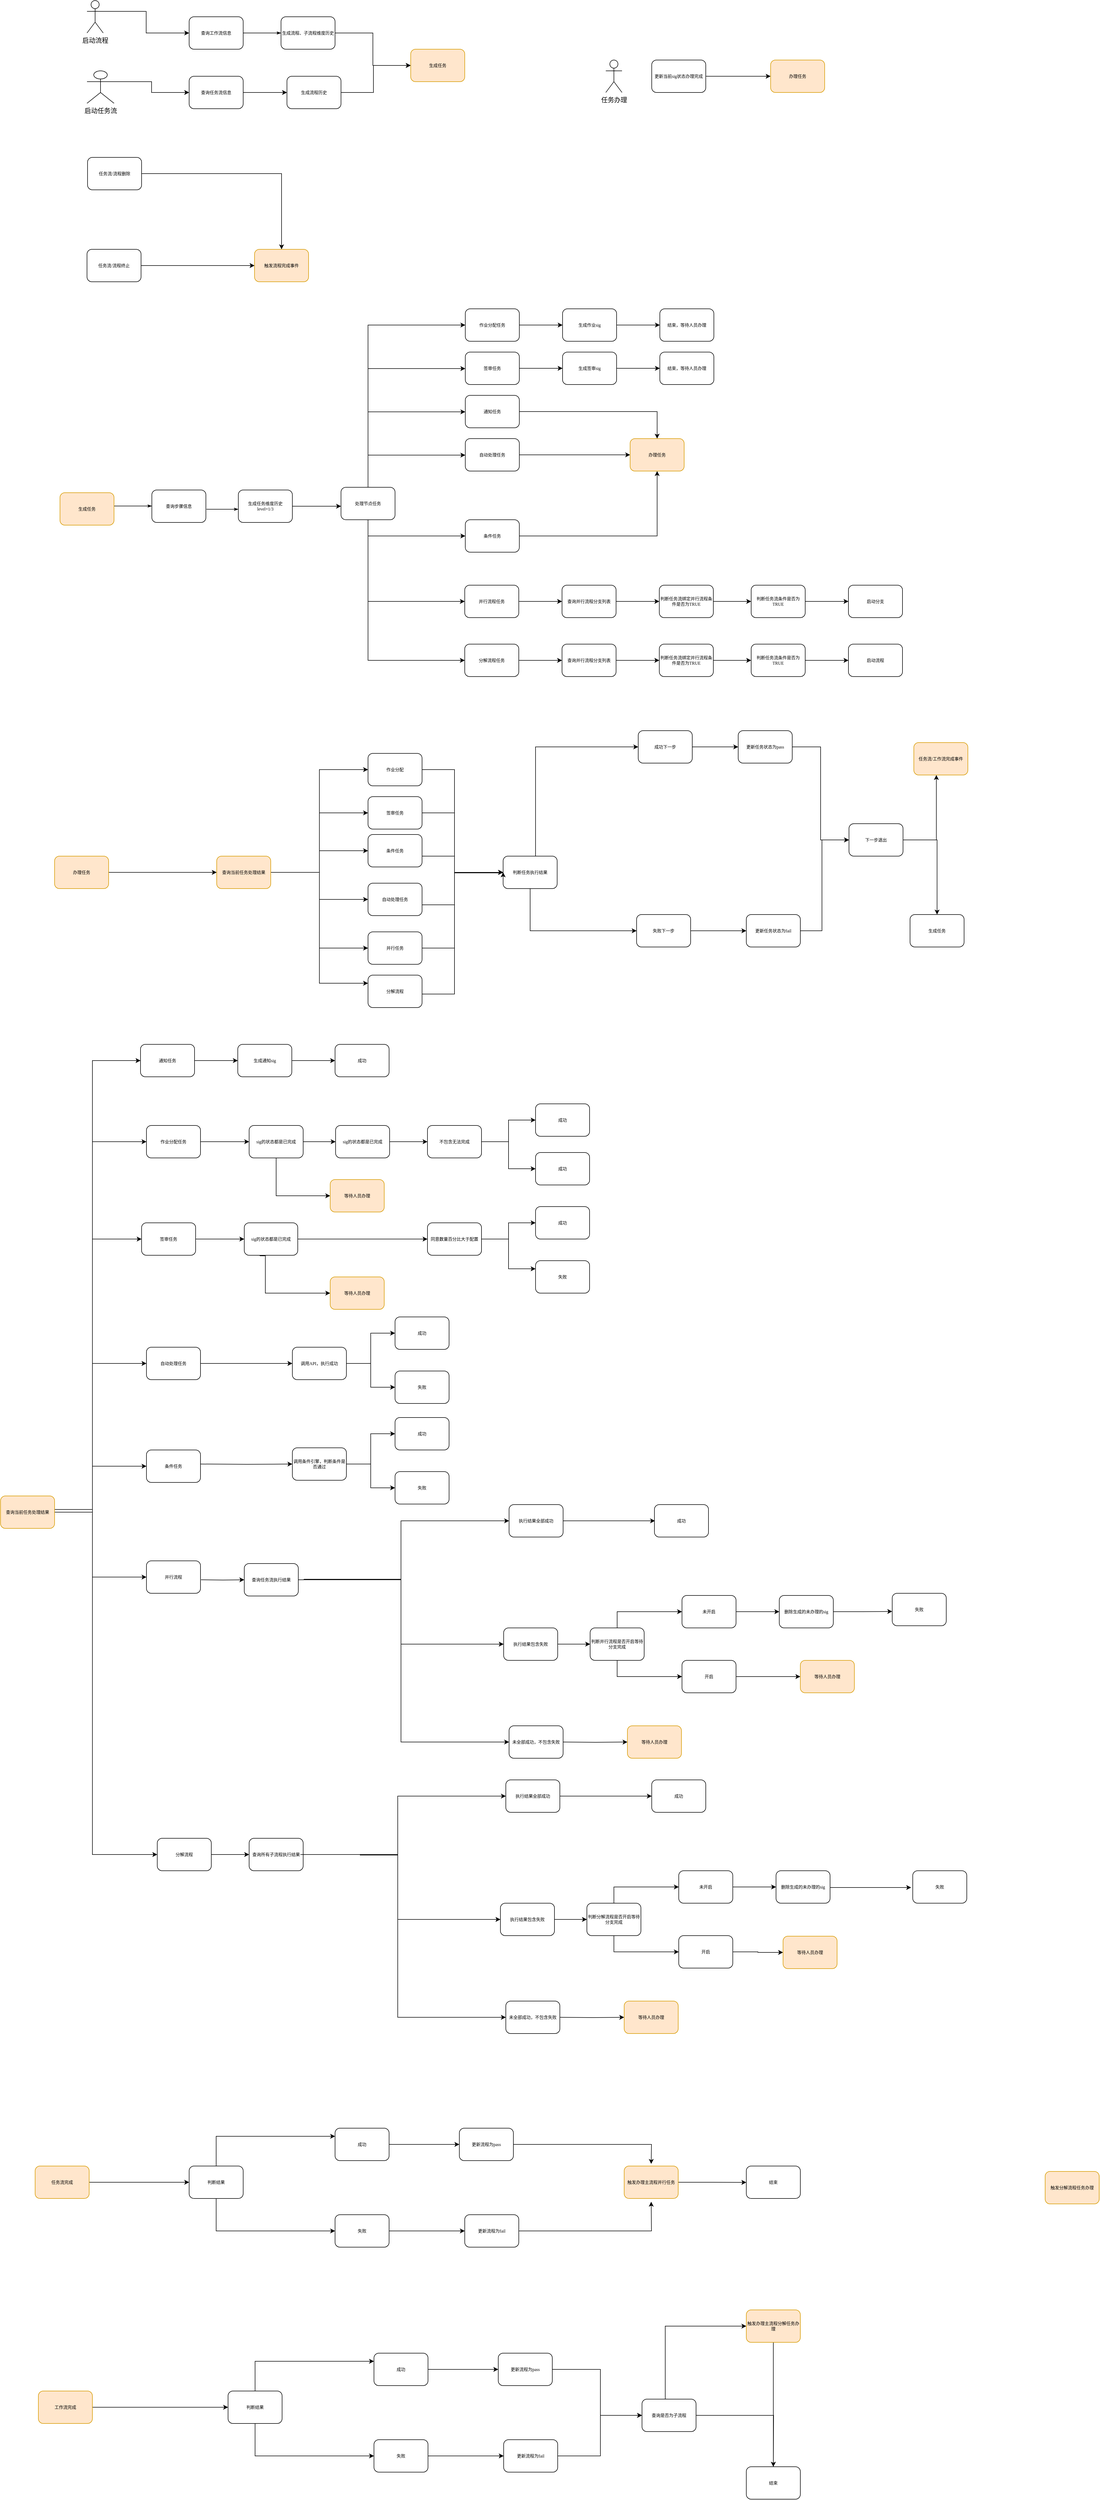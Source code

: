 <mxfile version="21.3.0" type="github">
  <diagram name="Page-1" id="74e2e168-ea6b-b213-b513-2b3c1d86103e">
    <mxGraphModel dx="1964" dy="1080" grid="1" gridSize="10" guides="1" tooltips="1" connect="1" arrows="1" fold="1" page="1" pageScale="1" pageWidth="1100" pageHeight="850" background="none" math="0" shadow="0">
      <root>
        <mxCell id="0" />
        <mxCell id="1" parent="0" />
        <mxCell id="Mo1ELPvoSkXUBXak0MwU-165" value="任务办理" style="shape=umlActor;verticalLabelPosition=bottom;verticalAlign=top;html=1;outlineConnect=0;" parent="1" vertex="1">
          <mxGeometry x="1250" y="290" width="30" height="60" as="geometry" />
        </mxCell>
        <mxCell id="Cpj89J8UDJRiFhrv2RQw-767" style="edgeStyle=orthogonalEdgeStyle;rounded=0;orthogonalLoop=1;jettySize=auto;html=1;exitX=1;exitY=0.333;exitDx=0;exitDy=0;exitPerimeter=0;" edge="1" parent="1" source="Mo1ELPvoSkXUBXak0MwU-166" target="Mo1ELPvoSkXUBXak0MwU-212">
          <mxGeometry relative="1" as="geometry" />
        </mxCell>
        <mxCell id="Mo1ELPvoSkXUBXak0MwU-166" value="启动流程" style="shape=umlActor;verticalLabelPosition=bottom;verticalAlign=top;html=1;outlineConnect=0;" parent="1" vertex="1">
          <mxGeometry x="290" y="180" width="30" height="60" as="geometry" />
        </mxCell>
        <mxCell id="Mo1ELPvoSkXUBXak0MwU-212" value="查询工作流信息" style="rounded=1;whiteSpace=wrap;html=1;shadow=0;labelBackgroundColor=none;strokeWidth=1;fontFamily=Verdana;fontSize=8;align=center;" parent="1" vertex="1">
          <mxGeometry x="479" y="210" width="100" height="60" as="geometry" />
        </mxCell>
        <mxCell id="Cpj89J8UDJRiFhrv2RQw-533" style="edgeStyle=orthogonalEdgeStyle;rounded=0;orthogonalLoop=1;jettySize=auto;html=1;exitX=1;exitY=0.5;exitDx=0;exitDy=0;entryX=0;entryY=0.5;entryDx=0;entryDy=0;" edge="1" parent="1" source="Mo1ELPvoSkXUBXak0MwU-213" target="Cpj89J8UDJRiFhrv2RQw-532">
          <mxGeometry relative="1" as="geometry" />
        </mxCell>
        <mxCell id="Mo1ELPvoSkXUBXak0MwU-213" value="更新当前sig状态办理完成" style="rounded=1;whiteSpace=wrap;html=1;shadow=0;labelBackgroundColor=none;strokeWidth=1;fontFamily=Verdana;fontSize=8;align=center;" parent="1" vertex="1">
          <mxGeometry x="1335" y="290" width="100" height="60" as="geometry" />
        </mxCell>
        <mxCell id="Mo1ELPvoSkXUBXak0MwU-214" style="edgeStyle=orthogonalEdgeStyle;rounded=1;html=1;labelBackgroundColor=none;startArrow=none;startFill=0;startSize=5;endArrow=classicThin;endFill=1;endSize=5;jettySize=auto;orthogonalLoop=1;strokeWidth=1;fontFamily=Verdana;fontSize=8" parent="1" source="Mo1ELPvoSkXUBXak0MwU-212" target="Mo1ELPvoSkXUBXak0MwU-215" edge="1">
          <mxGeometry relative="1" as="geometry" />
        </mxCell>
        <mxCell id="Cpj89J8UDJRiFhrv2RQw-18" style="edgeStyle=orthogonalEdgeStyle;rounded=0;orthogonalLoop=1;jettySize=auto;html=1;exitX=1;exitY=0.5;exitDx=0;exitDy=0;entryX=0;entryY=0.5;entryDx=0;entryDy=0;" edge="1" parent="1" source="Mo1ELPvoSkXUBXak0MwU-215" target="Cpj89J8UDJRiFhrv2RQw-17">
          <mxGeometry relative="1" as="geometry" />
        </mxCell>
        <mxCell id="Mo1ELPvoSkXUBXak0MwU-215" value="生成流程、子流程维度历史" style="rounded=1;whiteSpace=wrap;html=1;shadow=0;labelBackgroundColor=none;strokeWidth=1;fontFamily=Verdana;fontSize=8;align=center;" parent="1" vertex="1">
          <mxGeometry x="649" y="210" width="100" height="60" as="geometry" />
        </mxCell>
        <mxCell id="Cpj89J8UDJRiFhrv2RQw-17" value="生成任务" style="rounded=1;whiteSpace=wrap;html=1;shadow=0;labelBackgroundColor=none;strokeWidth=1;fontFamily=Verdana;fontSize=8;align=center;fillColor=#ffe6cc;strokeColor=#d79b00;" vertex="1" parent="1">
          <mxGeometry x="889" y="270" width="100" height="60" as="geometry" />
        </mxCell>
        <mxCell id="Cpj89J8UDJRiFhrv2RQw-252" style="edgeStyle=orthogonalEdgeStyle;rounded=1;html=1;labelBackgroundColor=none;startArrow=none;startFill=0;startSize=5;endArrow=classicThin;endFill=1;endSize=5;jettySize=auto;orthogonalLoop=1;strokeWidth=1;fontFamily=Verdana;fontSize=8" edge="1" parent="1">
          <mxGeometry relative="1" as="geometry">
            <mxPoint x="340" y="1114.66" as="sourcePoint" />
            <mxPoint x="410" y="1114.66" as="targetPoint" />
          </mxGeometry>
        </mxCell>
        <mxCell id="Cpj89J8UDJRiFhrv2RQw-253" value="查询步骤信息" style="rounded=1;whiteSpace=wrap;html=1;shadow=0;labelBackgroundColor=none;strokeWidth=1;fontFamily=Verdana;fontSize=8;align=center;" vertex="1" parent="1">
          <mxGeometry x="410" y="1085" width="100" height="60" as="geometry" />
        </mxCell>
        <mxCell id="Cpj89J8UDJRiFhrv2RQw-254" value="生成任务维度历史&lt;br&gt;level=1/3" style="rounded=1;whiteSpace=wrap;html=1;shadow=0;labelBackgroundColor=none;strokeWidth=1;fontFamily=Verdana;fontSize=8;align=center;" vertex="1" parent="1">
          <mxGeometry x="570" y="1085" width="100" height="60" as="geometry" />
        </mxCell>
        <mxCell id="Cpj89J8UDJRiFhrv2RQw-255" value="" style="edgeStyle=orthogonalEdgeStyle;rounded=0;orthogonalLoop=1;jettySize=auto;html=1;exitX=0.5;exitY=0;exitDx=0;exitDy=0;entryX=0;entryY=0.5;entryDx=0;entryDy=0;" edge="1" parent="1" source="Cpj89J8UDJRiFhrv2RQw-258" target="Cpj89J8UDJRiFhrv2RQw-270">
          <mxGeometry relative="1" as="geometry">
            <mxPoint x="990" y="920" as="targetPoint" />
            <Array as="points">
              <mxPoint x="810" y="780" />
            </Array>
          </mxGeometry>
        </mxCell>
        <mxCell id="Cpj89J8UDJRiFhrv2RQw-256" style="edgeStyle=orthogonalEdgeStyle;rounded=0;orthogonalLoop=1;jettySize=auto;html=1;exitX=0.5;exitY=1;exitDx=0;exitDy=0;entryX=0;entryY=0.5;entryDx=0;entryDy=0;" edge="1" parent="1" source="Cpj89J8UDJRiFhrv2RQw-258" target="Cpj89J8UDJRiFhrv2RQw-321">
          <mxGeometry relative="1" as="geometry" />
        </mxCell>
        <mxCell id="Cpj89J8UDJRiFhrv2RQw-257" style="edgeStyle=orthogonalEdgeStyle;rounded=0;orthogonalLoop=1;jettySize=auto;html=1;exitX=0.5;exitY=1;exitDx=0;exitDy=0;entryX=0;entryY=0.5;entryDx=0;entryDy=0;" edge="1" parent="1" source="Cpj89J8UDJRiFhrv2RQw-258" target="Cpj89J8UDJRiFhrv2RQw-272">
          <mxGeometry relative="1" as="geometry" />
        </mxCell>
        <mxCell id="Cpj89J8UDJRiFhrv2RQw-258" value="处理节点任务" style="rounded=1;whiteSpace=wrap;html=1;shadow=0;labelBackgroundColor=none;strokeWidth=1;fontFamily=Verdana;fontSize=8;align=center;" vertex="1" parent="1">
          <mxGeometry x="760" y="1080" width="100" height="60" as="geometry" />
        </mxCell>
        <mxCell id="Cpj89J8UDJRiFhrv2RQw-259" style="edgeStyle=orthogonalEdgeStyle;rounded=1;html=1;labelBackgroundColor=none;startArrow=none;startFill=0;startSize=5;endArrow=classicThin;endFill=1;endSize=5;jettySize=auto;orthogonalLoop=1;strokeWidth=1;fontFamily=Verdana;fontSize=8;exitX=1.011;exitY=0.593;exitDx=0;exitDy=0;exitPerimeter=0;" edge="1" parent="1" source="Cpj89J8UDJRiFhrv2RQw-253" target="Cpj89J8UDJRiFhrv2RQw-254">
          <mxGeometry relative="1" as="geometry">
            <mxPoint x="350.0" y="1124.66" as="sourcePoint" />
            <mxPoint x="420.0" y="1124.66" as="targetPoint" />
            <Array as="points">
              <mxPoint x="550" y="1120" />
              <mxPoint x="550" y="1120" />
            </Array>
          </mxGeometry>
        </mxCell>
        <mxCell id="Cpj89J8UDJRiFhrv2RQw-260" value="" style="edgeStyle=orthogonalEdgeStyle;rounded=0;orthogonalLoop=1;jettySize=auto;html=1;" edge="1" parent="1" source="Cpj89J8UDJRiFhrv2RQw-254" target="Cpj89J8UDJRiFhrv2RQw-258">
          <mxGeometry relative="1" as="geometry">
            <Array as="points">
              <mxPoint x="710" y="1115" />
              <mxPoint x="710" y="1115" />
            </Array>
          </mxGeometry>
        </mxCell>
        <mxCell id="Cpj89J8UDJRiFhrv2RQw-261" value="" style="edgeStyle=orthogonalEdgeStyle;rounded=0;orthogonalLoop=1;jettySize=auto;html=1;" edge="1" parent="1">
          <mxGeometry relative="1" as="geometry">
            <mxPoint x="810" y="939.5" as="sourcePoint" />
            <mxPoint x="990" y="940.5" as="targetPoint" />
            <Array as="points">
              <mxPoint x="810" y="940.5" />
              <mxPoint x="990" y="940.5" />
            </Array>
          </mxGeometry>
        </mxCell>
        <mxCell id="Cpj89J8UDJRiFhrv2RQw-262" value="" style="edgeStyle=orthogonalEdgeStyle;rounded=0;orthogonalLoop=1;jettySize=auto;html=1;entryX=0;entryY=0.5;entryDx=0;entryDy=0;" edge="1" parent="1" target="Cpj89J8UDJRiFhrv2RQw-274">
          <mxGeometry relative="1" as="geometry">
            <mxPoint x="810" y="1220" as="sourcePoint" />
            <mxPoint x="970" y="1220" as="targetPoint" />
            <Array as="points">
              <mxPoint x="810" y="1170" />
            </Array>
          </mxGeometry>
        </mxCell>
        <mxCell id="Cpj89J8UDJRiFhrv2RQw-263" value="" style="edgeStyle=orthogonalEdgeStyle;rounded=0;orthogonalLoop=1;jettySize=auto;html=1;" edge="1" parent="1" source="Cpj89J8UDJRiFhrv2RQw-264" target="Cpj89J8UDJRiFhrv2RQw-535">
          <mxGeometry relative="1" as="geometry">
            <mxPoint x="1170" y="1020" as="targetPoint" />
          </mxGeometry>
        </mxCell>
        <mxCell id="Cpj89J8UDJRiFhrv2RQw-264" value="自动处理任务" style="rounded=1;whiteSpace=wrap;html=1;shadow=0;labelBackgroundColor=none;strokeWidth=1;fontFamily=Verdana;fontSize=8;align=center;" vertex="1" parent="1">
          <mxGeometry x="990" y="990" width="100" height="60" as="geometry" />
        </mxCell>
        <mxCell id="Cpj89J8UDJRiFhrv2RQw-265" value="" style="edgeStyle=orthogonalEdgeStyle;rounded=0;orthogonalLoop=1;jettySize=auto;html=1;" edge="1" parent="1" source="Cpj89J8UDJRiFhrv2RQw-266" target="Cpj89J8UDJRiFhrv2RQw-535">
          <mxGeometry relative="1" as="geometry">
            <mxPoint x="1170" y="940.0" as="targetPoint" />
          </mxGeometry>
        </mxCell>
        <mxCell id="Cpj89J8UDJRiFhrv2RQw-266" value="通知任务" style="rounded=1;whiteSpace=wrap;html=1;shadow=0;labelBackgroundColor=none;strokeWidth=1;fontFamily=Verdana;fontSize=8;align=center;" vertex="1" parent="1">
          <mxGeometry x="990" y="910" width="100" height="60" as="geometry" />
        </mxCell>
        <mxCell id="Cpj89J8UDJRiFhrv2RQw-267" value="" style="edgeStyle=orthogonalEdgeStyle;rounded=0;orthogonalLoop=1;jettySize=auto;html=1;" edge="1" parent="1" source="Cpj89J8UDJRiFhrv2RQw-268" target="Cpj89J8UDJRiFhrv2RQw-278">
          <mxGeometry relative="1" as="geometry" />
        </mxCell>
        <mxCell id="Cpj89J8UDJRiFhrv2RQw-268" value="签审任务" style="rounded=1;whiteSpace=wrap;html=1;shadow=0;labelBackgroundColor=none;strokeWidth=1;fontFamily=Verdana;fontSize=8;align=center;" vertex="1" parent="1">
          <mxGeometry x="990" y="830" width="100" height="60" as="geometry" />
        </mxCell>
        <mxCell id="Cpj89J8UDJRiFhrv2RQw-269" value="" style="edgeStyle=orthogonalEdgeStyle;rounded=0;orthogonalLoop=1;jettySize=auto;html=1;" edge="1" parent="1" source="Cpj89J8UDJRiFhrv2RQw-270" target="Cpj89J8UDJRiFhrv2RQw-276">
          <mxGeometry relative="1" as="geometry" />
        </mxCell>
        <mxCell id="Cpj89J8UDJRiFhrv2RQw-270" value="作业分配任务" style="rounded=1;whiteSpace=wrap;html=1;shadow=0;labelBackgroundColor=none;strokeWidth=1;fontFamily=Verdana;fontSize=8;align=center;" vertex="1" parent="1">
          <mxGeometry x="990" y="750" width="100" height="60" as="geometry" />
        </mxCell>
        <mxCell id="Cpj89J8UDJRiFhrv2RQw-271" value="" style="edgeStyle=orthogonalEdgeStyle;rounded=0;orthogonalLoop=1;jettySize=auto;html=1;" edge="1" parent="1" source="Cpj89J8UDJRiFhrv2RQw-272" target="Cpj89J8UDJRiFhrv2RQw-284">
          <mxGeometry relative="1" as="geometry" />
        </mxCell>
        <mxCell id="Cpj89J8UDJRiFhrv2RQw-272" value="并行流程任务" style="rounded=1;whiteSpace=wrap;html=1;shadow=0;labelBackgroundColor=none;strokeWidth=1;fontFamily=Verdana;fontSize=8;align=center;" vertex="1" parent="1">
          <mxGeometry x="989" y="1261" width="100" height="60" as="geometry" />
        </mxCell>
        <mxCell id="Cpj89J8UDJRiFhrv2RQw-273" value="" style="edgeStyle=orthogonalEdgeStyle;rounded=0;orthogonalLoop=1;jettySize=auto;html=1;entryX=0.5;entryY=1;entryDx=0;entryDy=0;" edge="1" parent="1" source="Cpj89J8UDJRiFhrv2RQw-274" target="Cpj89J8UDJRiFhrv2RQw-535">
          <mxGeometry relative="1" as="geometry">
            <mxPoint x="1170" y="1170" as="targetPoint" />
          </mxGeometry>
        </mxCell>
        <mxCell id="Cpj89J8UDJRiFhrv2RQw-274" value="条件任务" style="rounded=1;whiteSpace=wrap;html=1;shadow=0;labelBackgroundColor=none;strokeWidth=1;fontFamily=Verdana;fontSize=8;align=center;" vertex="1" parent="1">
          <mxGeometry x="990" y="1140" width="100" height="60" as="geometry" />
        </mxCell>
        <mxCell id="Cpj89J8UDJRiFhrv2RQw-275" value="" style="edgeStyle=orthogonalEdgeStyle;rounded=0;orthogonalLoop=1;jettySize=auto;html=1;" edge="1" parent="1" source="Cpj89J8UDJRiFhrv2RQw-276" target="Cpj89J8UDJRiFhrv2RQw-291">
          <mxGeometry relative="1" as="geometry" />
        </mxCell>
        <mxCell id="Cpj89J8UDJRiFhrv2RQw-276" value="生成作业sig" style="rounded=1;whiteSpace=wrap;html=1;shadow=0;labelBackgroundColor=none;strokeWidth=1;fontFamily=Verdana;fontSize=8;align=center;" vertex="1" parent="1">
          <mxGeometry x="1170" y="750" width="100" height="60" as="geometry" />
        </mxCell>
        <mxCell id="Cpj89J8UDJRiFhrv2RQw-277" value="" style="edgeStyle=orthogonalEdgeStyle;rounded=0;orthogonalLoop=1;jettySize=auto;html=1;" edge="1" parent="1" source="Cpj89J8UDJRiFhrv2RQw-278" target="Cpj89J8UDJRiFhrv2RQw-292">
          <mxGeometry relative="1" as="geometry" />
        </mxCell>
        <mxCell id="Cpj89J8UDJRiFhrv2RQw-278" value="生成签审sig" style="rounded=1;whiteSpace=wrap;html=1;shadow=0;labelBackgroundColor=none;strokeWidth=1;fontFamily=Verdana;fontSize=8;align=center;" vertex="1" parent="1">
          <mxGeometry x="1170" y="830" width="100" height="60" as="geometry" />
        </mxCell>
        <mxCell id="Cpj89J8UDJRiFhrv2RQw-283" value="" style="edgeStyle=orthogonalEdgeStyle;rounded=0;orthogonalLoop=1;jettySize=auto;html=1;" edge="1" parent="1" source="Cpj89J8UDJRiFhrv2RQw-284" target="Cpj89J8UDJRiFhrv2RQw-287">
          <mxGeometry relative="1" as="geometry" />
        </mxCell>
        <mxCell id="Cpj89J8UDJRiFhrv2RQw-284" value="查询并行流程分支列表" style="rounded=1;whiteSpace=wrap;html=1;shadow=0;labelBackgroundColor=none;strokeWidth=1;fontFamily=Verdana;fontSize=8;align=center;" vertex="1" parent="1">
          <mxGeometry x="1169" y="1261" width="100" height="60" as="geometry" />
        </mxCell>
        <mxCell id="Cpj89J8UDJRiFhrv2RQw-285" value="" style="edgeStyle=orthogonalEdgeStyle;rounded=0;orthogonalLoop=1;jettySize=auto;html=1;" edge="1" parent="1">
          <mxGeometry relative="1" as="geometry">
            <mxPoint x="810" y="859.5" as="sourcePoint" />
            <mxPoint x="990" y="860.5" as="targetPoint" />
            <Array as="points">
              <mxPoint x="810" y="860.5" />
            </Array>
          </mxGeometry>
        </mxCell>
        <mxCell id="Cpj89J8UDJRiFhrv2RQw-286" value="" style="edgeStyle=orthogonalEdgeStyle;rounded=0;orthogonalLoop=1;jettySize=auto;html=1;" edge="1" parent="1" source="Cpj89J8UDJRiFhrv2RQw-287" target="Cpj89J8UDJRiFhrv2RQw-289">
          <mxGeometry relative="1" as="geometry" />
        </mxCell>
        <mxCell id="Cpj89J8UDJRiFhrv2RQw-287" value="判断任务流绑定并行流程条件是否为TRUE" style="rounded=1;whiteSpace=wrap;html=1;shadow=0;labelBackgroundColor=none;strokeWidth=1;fontFamily=Verdana;fontSize=8;align=center;" vertex="1" parent="1">
          <mxGeometry x="1349" y="1261" width="100" height="60" as="geometry" />
        </mxCell>
        <mxCell id="Cpj89J8UDJRiFhrv2RQw-288" value="" style="edgeStyle=orthogonalEdgeStyle;rounded=0;orthogonalLoop=1;jettySize=auto;html=1;" edge="1" parent="1" source="Cpj89J8UDJRiFhrv2RQw-289" target="Cpj89J8UDJRiFhrv2RQw-290">
          <mxGeometry relative="1" as="geometry" />
        </mxCell>
        <mxCell id="Cpj89J8UDJRiFhrv2RQw-289" value="判断任务流条件是否为TRUE" style="rounded=1;whiteSpace=wrap;html=1;shadow=0;labelBackgroundColor=none;strokeWidth=1;fontFamily=Verdana;fontSize=8;align=center;" vertex="1" parent="1">
          <mxGeometry x="1519" y="1261" width="100" height="60" as="geometry" />
        </mxCell>
        <mxCell id="Cpj89J8UDJRiFhrv2RQw-290" value="启动分支" style="rounded=1;whiteSpace=wrap;html=1;shadow=0;labelBackgroundColor=none;strokeWidth=1;fontFamily=Verdana;fontSize=8;align=center;" vertex="1" parent="1">
          <mxGeometry x="1699" y="1261" width="100" height="60" as="geometry" />
        </mxCell>
        <mxCell id="Cpj89J8UDJRiFhrv2RQw-291" value="结束，等待人员办理" style="rounded=1;whiteSpace=wrap;html=1;shadow=0;labelBackgroundColor=none;strokeWidth=1;fontFamily=Verdana;fontSize=8;align=center;" vertex="1" parent="1">
          <mxGeometry x="1350" y="750" width="100" height="60" as="geometry" />
        </mxCell>
        <mxCell id="Cpj89J8UDJRiFhrv2RQw-292" value="结束，等待人员办理" style="rounded=1;whiteSpace=wrap;html=1;shadow=0;labelBackgroundColor=none;strokeWidth=1;fontFamily=Verdana;fontSize=8;align=center;" vertex="1" parent="1">
          <mxGeometry x="1350" y="830" width="100" height="60" as="geometry" />
        </mxCell>
        <mxCell id="Cpj89J8UDJRiFhrv2RQw-305" value="" style="edgeStyle=orthogonalEdgeStyle;rounded=0;orthogonalLoop=1;jettySize=auto;html=1;" edge="1" parent="1">
          <mxGeometry relative="1" as="geometry">
            <mxPoint x="810" y="1019.5" as="sourcePoint" />
            <mxPoint x="990" y="1020.5" as="targetPoint" />
            <Array as="points">
              <mxPoint x="810" y="1020.5" />
              <mxPoint x="990" y="1020.5" />
            </Array>
          </mxGeometry>
        </mxCell>
        <mxCell id="Cpj89J8UDJRiFhrv2RQw-319" value="生成任务" style="rounded=1;whiteSpace=wrap;html=1;shadow=0;labelBackgroundColor=none;strokeWidth=1;fontFamily=Verdana;fontSize=8;align=center;fillColor=#ffe6cc;strokeColor=#d79b00;" vertex="1" parent="1">
          <mxGeometry x="240" y="1090" width="100" height="60" as="geometry" />
        </mxCell>
        <mxCell id="Cpj89J8UDJRiFhrv2RQw-320" value="" style="edgeStyle=orthogonalEdgeStyle;rounded=0;orthogonalLoop=1;jettySize=auto;html=1;" edge="1" parent="1" source="Cpj89J8UDJRiFhrv2RQw-321" target="Cpj89J8UDJRiFhrv2RQw-323">
          <mxGeometry relative="1" as="geometry" />
        </mxCell>
        <mxCell id="Cpj89J8UDJRiFhrv2RQw-321" value="分解流程任务" style="rounded=1;whiteSpace=wrap;html=1;shadow=0;labelBackgroundColor=none;strokeWidth=1;fontFamily=Verdana;fontSize=8;align=center;" vertex="1" parent="1">
          <mxGeometry x="989" y="1370" width="100" height="60" as="geometry" />
        </mxCell>
        <mxCell id="Cpj89J8UDJRiFhrv2RQw-322" value="" style="edgeStyle=orthogonalEdgeStyle;rounded=0;orthogonalLoop=1;jettySize=auto;html=1;" edge="1" parent="1" source="Cpj89J8UDJRiFhrv2RQw-323" target="Cpj89J8UDJRiFhrv2RQw-325">
          <mxGeometry relative="1" as="geometry" />
        </mxCell>
        <mxCell id="Cpj89J8UDJRiFhrv2RQw-323" value="查询并行流程分支列表" style="rounded=1;whiteSpace=wrap;html=1;shadow=0;labelBackgroundColor=none;strokeWidth=1;fontFamily=Verdana;fontSize=8;align=center;" vertex="1" parent="1">
          <mxGeometry x="1169" y="1370" width="100" height="60" as="geometry" />
        </mxCell>
        <mxCell id="Cpj89J8UDJRiFhrv2RQw-324" value="" style="edgeStyle=orthogonalEdgeStyle;rounded=0;orthogonalLoop=1;jettySize=auto;html=1;" edge="1" parent="1" source="Cpj89J8UDJRiFhrv2RQw-325" target="Cpj89J8UDJRiFhrv2RQw-327">
          <mxGeometry relative="1" as="geometry" />
        </mxCell>
        <mxCell id="Cpj89J8UDJRiFhrv2RQw-325" value="判断任务流绑定并行流程条件是否为TRUE" style="rounded=1;whiteSpace=wrap;html=1;shadow=0;labelBackgroundColor=none;strokeWidth=1;fontFamily=Verdana;fontSize=8;align=center;" vertex="1" parent="1">
          <mxGeometry x="1349" y="1370" width="100" height="60" as="geometry" />
        </mxCell>
        <mxCell id="Cpj89J8UDJRiFhrv2RQw-326" value="" style="edgeStyle=orthogonalEdgeStyle;rounded=0;orthogonalLoop=1;jettySize=auto;html=1;" edge="1" parent="1" source="Cpj89J8UDJRiFhrv2RQw-327" target="Cpj89J8UDJRiFhrv2RQw-328">
          <mxGeometry relative="1" as="geometry" />
        </mxCell>
        <mxCell id="Cpj89J8UDJRiFhrv2RQw-327" value="判断任务流条件是否为TRUE" style="rounded=1;whiteSpace=wrap;html=1;shadow=0;labelBackgroundColor=none;strokeWidth=1;fontFamily=Verdana;fontSize=8;align=center;" vertex="1" parent="1">
          <mxGeometry x="1519" y="1370" width="100" height="60" as="geometry" />
        </mxCell>
        <mxCell id="Cpj89J8UDJRiFhrv2RQw-328" value="启动流程" style="rounded=1;whiteSpace=wrap;html=1;shadow=0;labelBackgroundColor=none;strokeWidth=1;fontFamily=Verdana;fontSize=8;align=center;" vertex="1" parent="1">
          <mxGeometry x="1699" y="1370" width="100" height="60" as="geometry" />
        </mxCell>
        <mxCell id="Cpj89J8UDJRiFhrv2RQw-741" style="edgeStyle=orthogonalEdgeStyle;rounded=0;orthogonalLoop=1;jettySize=auto;html=1;exitX=1;exitY=0.5;exitDx=0;exitDy=0;entryX=0;entryY=0.5;entryDx=0;entryDy=0;" edge="1" parent="1" source="Cpj89J8UDJRiFhrv2RQw-329" target="Cpj89J8UDJRiFhrv2RQw-473">
          <mxGeometry relative="1" as="geometry" />
        </mxCell>
        <mxCell id="Cpj89J8UDJRiFhrv2RQw-329" value="工作流完成" style="rounded=1;whiteSpace=wrap;html=1;shadow=0;labelBackgroundColor=none;strokeWidth=1;fontFamily=Verdana;fontSize=8;align=center;fillColor=#ffe6cc;strokeColor=#d79b00;" vertex="1" parent="1">
          <mxGeometry x="200" y="4600" width="100" height="60" as="geometry" />
        </mxCell>
        <mxCell id="Cpj89J8UDJRiFhrv2RQw-369" value="判断任务执行结果" style="rounded=1;whiteSpace=wrap;html=1;shadow=0;labelBackgroundColor=none;strokeWidth=1;fontFamily=Verdana;fontSize=8;align=center;" vertex="1" parent="1">
          <mxGeometry x="1060" y="1762" width="100" height="60" as="geometry" />
        </mxCell>
        <mxCell id="Cpj89J8UDJRiFhrv2RQw-370" style="edgeStyle=orthogonalEdgeStyle;rounded=0;orthogonalLoop=1;jettySize=auto;html=1;exitX=1;exitY=0.5;exitDx=0;exitDy=0;entryX=0;entryY=0.5;entryDx=0;entryDy=0;" edge="1" parent="1" source="Cpj89J8UDJRiFhrv2RQw-372" target="Cpj89J8UDJRiFhrv2RQw-382">
          <mxGeometry relative="1" as="geometry">
            <mxPoint x="1500" y="1560" as="targetPoint" />
          </mxGeometry>
        </mxCell>
        <mxCell id="Cpj89J8UDJRiFhrv2RQw-372" value="成功下一步" style="rounded=1;whiteSpace=wrap;html=1;shadow=0;labelBackgroundColor=none;strokeWidth=1;fontFamily=Verdana;fontSize=8;align=center;" vertex="1" parent="1">
          <mxGeometry x="1310" y="1530" width="100" height="60" as="geometry" />
        </mxCell>
        <mxCell id="Cpj89J8UDJRiFhrv2RQw-375" value="失败下一步" style="rounded=1;whiteSpace=wrap;html=1;shadow=0;labelBackgroundColor=none;strokeWidth=1;fontFamily=Verdana;fontSize=8;align=center;" vertex="1" parent="1">
          <mxGeometry x="1307" y="1870" width="100" height="60" as="geometry" />
        </mxCell>
        <mxCell id="Cpj89J8UDJRiFhrv2RQw-377" value="" style="edgeStyle=orthogonalEdgeStyle;rounded=0;orthogonalLoop=1;jettySize=auto;html=1;" edge="1" parent="1" source="Cpj89J8UDJRiFhrv2RQw-369" target="Cpj89J8UDJRiFhrv2RQw-372">
          <mxGeometry relative="1" as="geometry">
            <Array as="points">
              <mxPoint x="1120" y="1560" />
            </Array>
          </mxGeometry>
        </mxCell>
        <mxCell id="Cpj89J8UDJRiFhrv2RQw-378" value="" style="edgeStyle=orthogonalEdgeStyle;rounded=0;orthogonalLoop=1;jettySize=auto;html=1;" edge="1" parent="1" source="Cpj89J8UDJRiFhrv2RQw-369" target="Cpj89J8UDJRiFhrv2RQw-375">
          <mxGeometry relative="1" as="geometry">
            <Array as="points">
              <mxPoint x="1110" y="1900" />
            </Array>
          </mxGeometry>
        </mxCell>
        <mxCell id="Cpj89J8UDJRiFhrv2RQw-593" style="edgeStyle=orthogonalEdgeStyle;rounded=0;orthogonalLoop=1;jettySize=auto;html=1;exitX=1;exitY=0.5;exitDx=0;exitDy=0;entryX=0;entryY=0.5;entryDx=0;entryDy=0;" edge="1" parent="1" source="Cpj89J8UDJRiFhrv2RQw-382" target="Cpj89J8UDJRiFhrv2RQw-592">
          <mxGeometry relative="1" as="geometry" />
        </mxCell>
        <mxCell id="Cpj89J8UDJRiFhrv2RQw-382" value="更新任务状态为pass" style="rounded=1;whiteSpace=wrap;html=1;shadow=0;labelBackgroundColor=none;strokeWidth=1;fontFamily=Verdana;fontSize=8;align=center;" vertex="1" parent="1">
          <mxGeometry x="1495" y="1530" width="100" height="60" as="geometry" />
        </mxCell>
        <mxCell id="Cpj89J8UDJRiFhrv2RQw-387" value="生成任务" style="rounded=1;whiteSpace=wrap;html=1;shadow=0;labelBackgroundColor=none;strokeWidth=1;fontFamily=Verdana;fontSize=8;align=center;" vertex="1" parent="1">
          <mxGeometry x="1813" y="1870" width="100" height="60" as="geometry" />
        </mxCell>
        <mxCell id="Cpj89J8UDJRiFhrv2RQw-391" style="edgeStyle=orthogonalEdgeStyle;rounded=0;orthogonalLoop=1;jettySize=auto;html=1;exitX=1;exitY=0.5;exitDx=0;exitDy=0;entryX=0;entryY=0.5;entryDx=0;entryDy=0;" edge="1" parent="1" target="Cpj89J8UDJRiFhrv2RQw-394" source="Cpj89J8UDJRiFhrv2RQw-375">
          <mxGeometry relative="1" as="geometry">
            <mxPoint x="1462" y="1900" as="targetPoint" />
            <mxPoint x="1372" y="1900" as="sourcePoint" />
          </mxGeometry>
        </mxCell>
        <mxCell id="Cpj89J8UDJRiFhrv2RQw-594" style="edgeStyle=orthogonalEdgeStyle;rounded=0;orthogonalLoop=1;jettySize=auto;html=1;exitX=1;exitY=0.5;exitDx=0;exitDy=0;entryX=0;entryY=0.5;entryDx=0;entryDy=0;" edge="1" parent="1" source="Cpj89J8UDJRiFhrv2RQw-394" target="Cpj89J8UDJRiFhrv2RQw-592">
          <mxGeometry relative="1" as="geometry">
            <mxPoint x="1660" y="1722" as="targetPoint" />
            <Array as="points">
              <mxPoint x="1650" y="1900" />
              <mxPoint x="1650" y="1732" />
            </Array>
          </mxGeometry>
        </mxCell>
        <mxCell id="Cpj89J8UDJRiFhrv2RQw-394" value="更新任务状态为fail" style="rounded=1;whiteSpace=wrap;html=1;shadow=0;labelBackgroundColor=none;strokeWidth=1;fontFamily=Verdana;fontSize=8;align=center;" vertex="1" parent="1">
          <mxGeometry x="1510" y="1870" width="100" height="60" as="geometry" />
        </mxCell>
        <mxCell id="Cpj89J8UDJRiFhrv2RQw-400" style="edgeStyle=orthogonalEdgeStyle;rounded=0;orthogonalLoop=1;jettySize=auto;html=1;exitX=1;exitY=0.5;exitDx=0;exitDy=0;" edge="1" parent="1">
          <mxGeometry relative="1" as="geometry">
            <mxPoint x="1815" y="3669" as="targetPoint" />
            <mxPoint x="1665" y="3669" as="sourcePoint" />
          </mxGeometry>
        </mxCell>
        <mxCell id="Cpj89J8UDJRiFhrv2RQw-401" value="失败" style="rounded=1;whiteSpace=wrap;html=1;shadow=0;labelBackgroundColor=none;strokeWidth=1;fontFamily=Verdana;fontSize=8;align=center;fillStyle=auto;" vertex="1" parent="1">
          <mxGeometry x="1818" y="3638" width="100" height="60" as="geometry" />
        </mxCell>
        <mxCell id="Cpj89J8UDJRiFhrv2RQw-571" style="edgeStyle=orthogonalEdgeStyle;rounded=0;orthogonalLoop=1;jettySize=auto;html=1;exitX=1;exitY=0.5;exitDx=0;exitDy=0;entryX=0;entryY=0.5;entryDx=0;entryDy=0;" edge="1" parent="1" source="Cpj89J8UDJRiFhrv2RQw-423" target="Cpj89J8UDJRiFhrv2RQw-570">
          <mxGeometry relative="1" as="geometry" />
        </mxCell>
        <mxCell id="Cpj89J8UDJRiFhrv2RQw-578" style="edgeStyle=orthogonalEdgeStyle;rounded=0;orthogonalLoop=1;jettySize=auto;html=1;exitX=1;exitY=0.5;exitDx=0;exitDy=0;entryX=0;entryY=0.5;entryDx=0;entryDy=0;" edge="1" parent="1" source="Cpj89J8UDJRiFhrv2RQw-423" target="Cpj89J8UDJRiFhrv2RQw-572">
          <mxGeometry relative="1" as="geometry" />
        </mxCell>
        <mxCell id="Cpj89J8UDJRiFhrv2RQw-579" style="edgeStyle=orthogonalEdgeStyle;rounded=0;orthogonalLoop=1;jettySize=auto;html=1;exitX=1;exitY=0.5;exitDx=0;exitDy=0;entryX=0;entryY=0.5;entryDx=0;entryDy=0;" edge="1" parent="1" source="Cpj89J8UDJRiFhrv2RQw-423" target="Cpj89J8UDJRiFhrv2RQw-573">
          <mxGeometry relative="1" as="geometry" />
        </mxCell>
        <mxCell id="Cpj89J8UDJRiFhrv2RQw-580" style="edgeStyle=orthogonalEdgeStyle;rounded=0;orthogonalLoop=1;jettySize=auto;html=1;exitX=1;exitY=0.5;exitDx=0;exitDy=0;entryX=0;entryY=0.5;entryDx=0;entryDy=0;" edge="1" parent="1" source="Cpj89J8UDJRiFhrv2RQw-423" target="Cpj89J8UDJRiFhrv2RQw-574">
          <mxGeometry relative="1" as="geometry" />
        </mxCell>
        <mxCell id="Cpj89J8UDJRiFhrv2RQw-581" style="edgeStyle=orthogonalEdgeStyle;rounded=0;orthogonalLoop=1;jettySize=auto;html=1;exitX=1;exitY=0.5;exitDx=0;exitDy=0;entryX=0;entryY=0.5;entryDx=0;entryDy=0;" edge="1" parent="1" source="Cpj89J8UDJRiFhrv2RQw-423" target="Cpj89J8UDJRiFhrv2RQw-575">
          <mxGeometry relative="1" as="geometry" />
        </mxCell>
        <mxCell id="Cpj89J8UDJRiFhrv2RQw-582" style="edgeStyle=orthogonalEdgeStyle;rounded=0;orthogonalLoop=1;jettySize=auto;html=1;exitX=1;exitY=0.5;exitDx=0;exitDy=0;entryX=0;entryY=0.25;entryDx=0;entryDy=0;" edge="1" parent="1" source="Cpj89J8UDJRiFhrv2RQw-423" target="Cpj89J8UDJRiFhrv2RQw-576">
          <mxGeometry relative="1" as="geometry" />
        </mxCell>
        <mxCell id="Cpj89J8UDJRiFhrv2RQw-423" value="查询当前任务处理结果" style="rounded=1;whiteSpace=wrap;html=1;shadow=0;labelBackgroundColor=none;strokeWidth=1;fontFamily=Verdana;fontSize=8;align=center;fillColor=#ffe6cc;strokeColor=#d79b00;" vertex="1" parent="1">
          <mxGeometry x="530" y="1762" width="100" height="60" as="geometry" />
        </mxCell>
        <mxCell id="Cpj89J8UDJRiFhrv2RQw-747" style="edgeStyle=orthogonalEdgeStyle;rounded=0;orthogonalLoop=1;jettySize=auto;html=1;exitX=1;exitY=0.5;exitDx=0;exitDy=0;entryX=0;entryY=0.5;entryDx=0;entryDy=0;" edge="1" parent="1" source="Cpj89J8UDJRiFhrv2RQw-439" target="Cpj89J8UDJRiFhrv2RQw-745">
          <mxGeometry relative="1" as="geometry">
            <Array as="points">
              <mxPoint x="1360" y="4645" />
              <mxPoint x="1360" y="4480" />
            </Array>
          </mxGeometry>
        </mxCell>
        <mxCell id="Cpj89J8UDJRiFhrv2RQw-749" style="edgeStyle=orthogonalEdgeStyle;rounded=0;orthogonalLoop=1;jettySize=auto;html=1;exitX=1;exitY=0.5;exitDx=0;exitDy=0;" edge="1" parent="1" source="Cpj89J8UDJRiFhrv2RQw-439">
          <mxGeometry relative="1" as="geometry">
            <mxPoint x="1560" y="4740" as="targetPoint" />
          </mxGeometry>
        </mxCell>
        <mxCell id="Cpj89J8UDJRiFhrv2RQw-439" value="查询是否为子流程" style="rounded=1;whiteSpace=wrap;html=1;shadow=0;labelBackgroundColor=none;strokeWidth=1;fontFamily=Verdana;fontSize=8;align=center;" vertex="1" parent="1">
          <mxGeometry x="1317" y="4615" width="100" height="60" as="geometry" />
        </mxCell>
        <mxCell id="Cpj89J8UDJRiFhrv2RQw-465" value="触发分解流程任务办理" style="rounded=1;whiteSpace=wrap;html=1;shadow=0;labelBackgroundColor=none;strokeWidth=1;fontFamily=Verdana;fontSize=8;align=center;fillColor=#ffe6cc;strokeColor=#d79b00;" vertex="1" parent="1">
          <mxGeometry x="2063" y="4194" width="100" height="60" as="geometry" />
        </mxCell>
        <mxCell id="Cpj89J8UDJRiFhrv2RQw-477" style="edgeStyle=orthogonalEdgeStyle;rounded=0;orthogonalLoop=1;jettySize=auto;html=1;exitX=0.5;exitY=0;exitDx=0;exitDy=0;entryX=0;entryY=0.25;entryDx=0;entryDy=0;" edge="1" parent="1" source="Cpj89J8UDJRiFhrv2RQw-473" target="Cpj89J8UDJRiFhrv2RQw-475">
          <mxGeometry relative="1" as="geometry" />
        </mxCell>
        <mxCell id="Cpj89J8UDJRiFhrv2RQw-478" style="edgeStyle=orthogonalEdgeStyle;rounded=0;orthogonalLoop=1;jettySize=auto;html=1;exitX=0.5;exitY=1;exitDx=0;exitDy=0;entryX=0;entryY=0.5;entryDx=0;entryDy=0;" edge="1" parent="1" source="Cpj89J8UDJRiFhrv2RQw-473" target="Cpj89J8UDJRiFhrv2RQw-476">
          <mxGeometry relative="1" as="geometry" />
        </mxCell>
        <mxCell id="Cpj89J8UDJRiFhrv2RQw-473" value="判断结果" style="rounded=1;whiteSpace=wrap;html=1;shadow=0;labelBackgroundColor=none;strokeWidth=1;fontFamily=Verdana;fontSize=8;align=center;" vertex="1" parent="1">
          <mxGeometry x="551" y="4600" width="100" height="60" as="geometry" />
        </mxCell>
        <mxCell id="Cpj89J8UDJRiFhrv2RQw-481" style="edgeStyle=orthogonalEdgeStyle;rounded=0;orthogonalLoop=1;jettySize=auto;html=1;exitX=1;exitY=0.5;exitDx=0;exitDy=0;entryX=0;entryY=0.5;entryDx=0;entryDy=0;" edge="1" parent="1" source="Cpj89J8UDJRiFhrv2RQw-475" target="Cpj89J8UDJRiFhrv2RQw-479">
          <mxGeometry relative="1" as="geometry" />
        </mxCell>
        <mxCell id="Cpj89J8UDJRiFhrv2RQw-475" value="成功" style="rounded=1;whiteSpace=wrap;html=1;shadow=0;labelBackgroundColor=none;strokeWidth=1;fontFamily=Verdana;fontSize=8;align=center;" vertex="1" parent="1">
          <mxGeometry x="821" y="4530" width="100" height="60" as="geometry" />
        </mxCell>
        <mxCell id="Cpj89J8UDJRiFhrv2RQw-482" style="edgeStyle=orthogonalEdgeStyle;rounded=0;orthogonalLoop=1;jettySize=auto;html=1;exitX=1;exitY=0.5;exitDx=0;exitDy=0;" edge="1" parent="1" source="Cpj89J8UDJRiFhrv2RQw-476" target="Cpj89J8UDJRiFhrv2RQw-480">
          <mxGeometry relative="1" as="geometry" />
        </mxCell>
        <mxCell id="Cpj89J8UDJRiFhrv2RQw-476" value="失败" style="rounded=1;whiteSpace=wrap;html=1;shadow=0;labelBackgroundColor=none;strokeWidth=1;fontFamily=Verdana;fontSize=8;align=center;" vertex="1" parent="1">
          <mxGeometry x="821" y="4690" width="100" height="60" as="geometry" />
        </mxCell>
        <mxCell id="Cpj89J8UDJRiFhrv2RQw-743" style="edgeStyle=orthogonalEdgeStyle;rounded=0;orthogonalLoop=1;jettySize=auto;html=1;exitX=1;exitY=0.5;exitDx=0;exitDy=0;entryX=0;entryY=0.5;entryDx=0;entryDy=0;" edge="1" parent="1" source="Cpj89J8UDJRiFhrv2RQw-479" target="Cpj89J8UDJRiFhrv2RQw-439">
          <mxGeometry relative="1" as="geometry">
            <Array as="points">
              <mxPoint x="1240" y="4560" />
              <mxPoint x="1240" y="4645" />
            </Array>
          </mxGeometry>
        </mxCell>
        <mxCell id="Cpj89J8UDJRiFhrv2RQw-479" value="更新流程为pass" style="rounded=1;whiteSpace=wrap;html=1;shadow=0;labelBackgroundColor=none;strokeWidth=1;fontFamily=Verdana;fontSize=8;align=center;" vertex="1" parent="1">
          <mxGeometry x="1051" y="4530" width="100" height="60" as="geometry" />
        </mxCell>
        <mxCell id="Cpj89J8UDJRiFhrv2RQw-744" style="edgeStyle=orthogonalEdgeStyle;rounded=0;orthogonalLoop=1;jettySize=auto;html=1;exitX=1;exitY=0.5;exitDx=0;exitDy=0;entryX=0;entryY=0.5;entryDx=0;entryDy=0;" edge="1" parent="1" source="Cpj89J8UDJRiFhrv2RQw-480" target="Cpj89J8UDJRiFhrv2RQw-439">
          <mxGeometry relative="1" as="geometry">
            <Array as="points">
              <mxPoint x="1240" y="4720" />
              <mxPoint x="1240" y="4645" />
            </Array>
          </mxGeometry>
        </mxCell>
        <mxCell id="Cpj89J8UDJRiFhrv2RQw-480" value="更新流程为fail" style="rounded=1;whiteSpace=wrap;html=1;shadow=0;labelBackgroundColor=none;strokeWidth=1;fontFamily=Verdana;fontSize=8;align=center;" vertex="1" parent="1">
          <mxGeometry x="1061" y="4690" width="100" height="60" as="geometry" />
        </mxCell>
        <mxCell id="Cpj89J8UDJRiFhrv2RQw-532" value="办理任务" style="rounded=1;whiteSpace=wrap;html=1;shadow=0;labelBackgroundColor=none;strokeWidth=1;fontFamily=Verdana;fontSize=8;align=center;fillColor=#ffe6cc;strokeColor=#d79b00;" vertex="1" parent="1">
          <mxGeometry x="1555" y="290" width="100" height="60" as="geometry" />
        </mxCell>
        <mxCell id="Cpj89J8UDJRiFhrv2RQw-535" value="办理任务" style="rounded=1;whiteSpace=wrap;html=1;shadow=0;labelBackgroundColor=none;strokeWidth=1;fontFamily=Verdana;fontSize=8;align=center;fillColor=#ffe6cc;strokeColor=#d79b00;" vertex="1" parent="1">
          <mxGeometry x="1295" y="990" width="100" height="60" as="geometry" />
        </mxCell>
        <mxCell id="Cpj89J8UDJRiFhrv2RQw-566" style="edgeStyle=orthogonalEdgeStyle;rounded=0;orthogonalLoop=1;jettySize=auto;html=1;entryX=0.5;entryY=0;entryDx=0;entryDy=0;" edge="1" parent="1" source="Cpj89J8UDJRiFhrv2RQw-552" target="Cpj89J8UDJRiFhrv2RQw-565">
          <mxGeometry relative="1" as="geometry" />
        </mxCell>
        <mxCell id="Cpj89J8UDJRiFhrv2RQw-552" value="任务流/流程删除" style="rounded=1;whiteSpace=wrap;html=1;shadow=0;labelBackgroundColor=none;strokeWidth=1;fontFamily=Verdana;fontSize=8;align=center;" vertex="1" parent="1">
          <mxGeometry x="291" y="470" width="100" height="60" as="geometry" />
        </mxCell>
        <mxCell id="Cpj89J8UDJRiFhrv2RQw-564" style="edgeStyle=orthogonalEdgeStyle;rounded=0;orthogonalLoop=1;jettySize=auto;html=1;exitX=1;exitY=0.5;exitDx=0;exitDy=0;entryX=0;entryY=0.5;entryDx=0;entryDy=0;" edge="1" parent="1" source="Cpj89J8UDJRiFhrv2RQw-553" target="Cpj89J8UDJRiFhrv2RQw-565">
          <mxGeometry relative="1" as="geometry">
            <mxPoint x="600" y="660" as="targetPoint" />
          </mxGeometry>
        </mxCell>
        <mxCell id="Cpj89J8UDJRiFhrv2RQw-553" value="任务流/流程终止" style="rounded=1;whiteSpace=wrap;html=1;shadow=0;labelBackgroundColor=none;strokeWidth=1;fontFamily=Verdana;fontSize=8;align=center;" vertex="1" parent="1">
          <mxGeometry x="290" y="640" width="100" height="60" as="geometry" />
        </mxCell>
        <mxCell id="Cpj89J8UDJRiFhrv2RQw-565" value="触发流程完成事件" style="rounded=1;whiteSpace=wrap;html=1;shadow=0;labelBackgroundColor=none;strokeWidth=1;fontFamily=Verdana;fontSize=8;align=center;fillColor=#ffe6cc;strokeColor=#d79b00;" vertex="1" parent="1">
          <mxGeometry x="600" y="640" width="100" height="60" as="geometry" />
        </mxCell>
        <mxCell id="Cpj89J8UDJRiFhrv2RQw-590" style="edgeStyle=orthogonalEdgeStyle;rounded=0;orthogonalLoop=1;jettySize=auto;html=1;exitX=1;exitY=0.5;exitDx=0;exitDy=0;entryX=0;entryY=0.5;entryDx=0;entryDy=0;" edge="1" parent="1" source="Cpj89J8UDJRiFhrv2RQw-569" target="Cpj89J8UDJRiFhrv2RQw-423">
          <mxGeometry relative="1" as="geometry" />
        </mxCell>
        <mxCell id="Cpj89J8UDJRiFhrv2RQw-569" value="办理任务" style="rounded=1;whiteSpace=wrap;html=1;shadow=0;labelBackgroundColor=none;strokeWidth=1;fontFamily=Verdana;fontSize=8;align=center;fillColor=#ffe6cc;strokeColor=#d79b00;" vertex="1" parent="1">
          <mxGeometry x="230" y="1762" width="100" height="60" as="geometry" />
        </mxCell>
        <mxCell id="Cpj89J8UDJRiFhrv2RQw-583" style="edgeStyle=orthogonalEdgeStyle;rounded=0;orthogonalLoop=1;jettySize=auto;html=1;exitX=1;exitY=0.5;exitDx=0;exitDy=0;entryX=0;entryY=0.5;entryDx=0;entryDy=0;" edge="1" parent="1" source="Cpj89J8UDJRiFhrv2RQw-570" target="Cpj89J8UDJRiFhrv2RQw-369">
          <mxGeometry relative="1" as="geometry">
            <Array as="points">
              <mxPoint x="970" y="1602" />
              <mxPoint x="970" y="1792" />
            </Array>
          </mxGeometry>
        </mxCell>
        <mxCell id="Cpj89J8UDJRiFhrv2RQw-570" value="作业分配" style="rounded=1;whiteSpace=wrap;html=1;shadow=0;labelBackgroundColor=none;strokeWidth=1;fontFamily=Verdana;fontSize=8;align=center;" vertex="1" parent="1">
          <mxGeometry x="810" y="1572" width="100" height="60" as="geometry" />
        </mxCell>
        <mxCell id="Cpj89J8UDJRiFhrv2RQw-584" style="edgeStyle=orthogonalEdgeStyle;rounded=0;orthogonalLoop=1;jettySize=auto;html=1;exitX=1;exitY=0.5;exitDx=0;exitDy=0;" edge="1" parent="1" source="Cpj89J8UDJRiFhrv2RQw-572">
          <mxGeometry relative="1" as="geometry">
            <mxPoint x="1060" y="1792" as="targetPoint" />
            <Array as="points">
              <mxPoint x="970" y="1682" />
              <mxPoint x="970" y="1792" />
            </Array>
          </mxGeometry>
        </mxCell>
        <mxCell id="Cpj89J8UDJRiFhrv2RQw-572" value="签审任务" style="rounded=1;whiteSpace=wrap;html=1;shadow=0;labelBackgroundColor=none;strokeWidth=1;fontFamily=Verdana;fontSize=8;align=center;" vertex="1" parent="1">
          <mxGeometry x="810" y="1652" width="100" height="60" as="geometry" />
        </mxCell>
        <mxCell id="Cpj89J8UDJRiFhrv2RQw-585" style="edgeStyle=orthogonalEdgeStyle;rounded=0;orthogonalLoop=1;jettySize=auto;html=1;exitX=1;exitY=0.5;exitDx=0;exitDy=0;" edge="1" parent="1" source="Cpj89J8UDJRiFhrv2RQw-573">
          <mxGeometry relative="1" as="geometry">
            <mxPoint x="1060" y="1792" as="targetPoint" />
            <Array as="points">
              <mxPoint x="970" y="1762" />
              <mxPoint x="970" y="1793" />
              <mxPoint x="1060" y="1793" />
            </Array>
          </mxGeometry>
        </mxCell>
        <mxCell id="Cpj89J8UDJRiFhrv2RQw-573" value="条件任务" style="rounded=1;whiteSpace=wrap;html=1;shadow=0;labelBackgroundColor=none;strokeWidth=1;fontFamily=Verdana;fontSize=8;align=center;" vertex="1" parent="1">
          <mxGeometry x="810" y="1722" width="100" height="60" as="geometry" />
        </mxCell>
        <mxCell id="Cpj89J8UDJRiFhrv2RQw-586" style="edgeStyle=orthogonalEdgeStyle;rounded=0;orthogonalLoop=1;jettySize=auto;html=1;exitX=1;exitY=0.5;exitDx=0;exitDy=0;" edge="1" parent="1" source="Cpj89J8UDJRiFhrv2RQw-574">
          <mxGeometry relative="1" as="geometry">
            <mxPoint x="1060" y="1792" as="targetPoint" />
            <Array as="points">
              <mxPoint x="970" y="1852" />
              <mxPoint x="970" y="1792" />
            </Array>
          </mxGeometry>
        </mxCell>
        <mxCell id="Cpj89J8UDJRiFhrv2RQw-574" value="自动处理任务" style="rounded=1;whiteSpace=wrap;html=1;shadow=0;labelBackgroundColor=none;strokeWidth=1;fontFamily=Verdana;fontSize=8;align=center;" vertex="1" parent="1">
          <mxGeometry x="810" y="1812" width="100" height="60" as="geometry" />
        </mxCell>
        <mxCell id="Cpj89J8UDJRiFhrv2RQw-587" style="edgeStyle=orthogonalEdgeStyle;rounded=0;orthogonalLoop=1;jettySize=auto;html=1;exitX=1;exitY=0.5;exitDx=0;exitDy=0;" edge="1" parent="1" source="Cpj89J8UDJRiFhrv2RQw-575">
          <mxGeometry relative="1" as="geometry">
            <mxPoint x="1060" y="1792" as="targetPoint" />
            <Array as="points">
              <mxPoint x="970" y="1932" />
              <mxPoint x="970" y="1792" />
            </Array>
          </mxGeometry>
        </mxCell>
        <mxCell id="Cpj89J8UDJRiFhrv2RQw-575" value="并行任务" style="rounded=1;whiteSpace=wrap;html=1;shadow=0;labelBackgroundColor=none;strokeWidth=1;fontFamily=Verdana;fontSize=8;align=center;" vertex="1" parent="1">
          <mxGeometry x="810" y="1902" width="100" height="60" as="geometry" />
        </mxCell>
        <mxCell id="Cpj89J8UDJRiFhrv2RQw-588" style="edgeStyle=orthogonalEdgeStyle;rounded=0;orthogonalLoop=1;jettySize=auto;html=1;exitX=1;exitY=0.5;exitDx=0;exitDy=0;" edge="1" parent="1" source="Cpj89J8UDJRiFhrv2RQw-576">
          <mxGeometry relative="1" as="geometry">
            <mxPoint x="1060" y="1792" as="targetPoint" />
            <Array as="points">
              <mxPoint x="970" y="2017" />
              <mxPoint x="970" y="1792" />
            </Array>
          </mxGeometry>
        </mxCell>
        <mxCell id="Cpj89J8UDJRiFhrv2RQw-576" value="分解流程" style="rounded=1;whiteSpace=wrap;html=1;shadow=0;labelBackgroundColor=none;strokeWidth=1;fontFamily=Verdana;fontSize=8;align=center;" vertex="1" parent="1">
          <mxGeometry x="810" y="1982" width="100" height="60" as="geometry" />
        </mxCell>
        <mxCell id="Cpj89J8UDJRiFhrv2RQw-655" style="edgeStyle=orthogonalEdgeStyle;rounded=0;orthogonalLoop=1;jettySize=auto;html=1;exitX=1;exitY=0.5;exitDx=0;exitDy=0;entryX=0.417;entryY=1;entryDx=0;entryDy=0;entryPerimeter=0;" edge="1" parent="1" source="Cpj89J8UDJRiFhrv2RQw-592" target="Cpj89J8UDJRiFhrv2RQw-654">
          <mxGeometry relative="1" as="geometry" />
        </mxCell>
        <mxCell id="Cpj89J8UDJRiFhrv2RQw-656" style="edgeStyle=orthogonalEdgeStyle;rounded=0;orthogonalLoop=1;jettySize=auto;html=1;exitX=1;exitY=0.5;exitDx=0;exitDy=0;" edge="1" parent="1" source="Cpj89J8UDJRiFhrv2RQw-592" target="Cpj89J8UDJRiFhrv2RQw-387">
          <mxGeometry relative="1" as="geometry" />
        </mxCell>
        <mxCell id="Cpj89J8UDJRiFhrv2RQw-592" value="下一步退出" style="rounded=1;whiteSpace=wrap;html=1;shadow=0;labelBackgroundColor=none;strokeWidth=1;fontFamily=Verdana;fontSize=8;align=center;" vertex="1" parent="1">
          <mxGeometry x="1700" y="1702" width="100" height="60" as="geometry" />
        </mxCell>
        <mxCell id="Cpj89J8UDJRiFhrv2RQw-721" style="edgeStyle=orthogonalEdgeStyle;rounded=0;orthogonalLoop=1;jettySize=auto;html=1;exitX=1;exitY=0.5;exitDx=0;exitDy=0;entryX=0;entryY=0.5;entryDx=0;entryDy=0;" edge="1" parent="1" source="Cpj89J8UDJRiFhrv2RQw-597" target="Cpj89J8UDJRiFhrv2RQw-600">
          <mxGeometry relative="1" as="geometry">
            <Array as="points">
              <mxPoint x="300" y="2970" />
              <mxPoint x="300" y="2700" />
            </Array>
          </mxGeometry>
        </mxCell>
        <mxCell id="Cpj89J8UDJRiFhrv2RQw-722" style="edgeStyle=orthogonalEdgeStyle;rounded=0;orthogonalLoop=1;jettySize=auto;html=1;exitX=1;exitY=0.5;exitDx=0;exitDy=0;entryX=0;entryY=0.5;entryDx=0;entryDy=0;" edge="1" parent="1" source="Cpj89J8UDJRiFhrv2RQw-597" target="Cpj89J8UDJRiFhrv2RQw-598">
          <mxGeometry relative="1" as="geometry">
            <Array as="points">
              <mxPoint x="300" y="2970" />
              <mxPoint x="300" y="2290" />
            </Array>
          </mxGeometry>
        </mxCell>
        <mxCell id="Cpj89J8UDJRiFhrv2RQw-723" style="edgeStyle=orthogonalEdgeStyle;rounded=0;orthogonalLoop=1;jettySize=auto;html=1;exitX=1;exitY=0.5;exitDx=0;exitDy=0;entryX=0;entryY=0.5;entryDx=0;entryDy=0;" edge="1" parent="1" source="Cpj89J8UDJRiFhrv2RQw-597" target="Cpj89J8UDJRiFhrv2RQw-599">
          <mxGeometry relative="1" as="geometry">
            <Array as="points">
              <mxPoint x="300" y="2970" />
              <mxPoint x="300" y="2470" />
            </Array>
          </mxGeometry>
        </mxCell>
        <mxCell id="Cpj89J8UDJRiFhrv2RQw-724" style="edgeStyle=orthogonalEdgeStyle;rounded=0;orthogonalLoop=1;jettySize=auto;html=1;exitX=1;exitY=0.5;exitDx=0;exitDy=0;entryX=0;entryY=0.5;entryDx=0;entryDy=0;" edge="1" parent="1" source="Cpj89J8UDJRiFhrv2RQw-597" target="Cpj89J8UDJRiFhrv2RQw-622">
          <mxGeometry relative="1" as="geometry">
            <Array as="points">
              <mxPoint x="300" y="2970" />
              <mxPoint x="300" y="2890" />
            </Array>
          </mxGeometry>
        </mxCell>
        <mxCell id="Cpj89J8UDJRiFhrv2RQw-725" style="edgeStyle=orthogonalEdgeStyle;rounded=0;orthogonalLoop=1;jettySize=auto;html=1;exitX=1;exitY=0.5;exitDx=0;exitDy=0;entryX=0;entryY=0.5;entryDx=0;entryDy=0;" edge="1" parent="1" source="Cpj89J8UDJRiFhrv2RQw-597" target="Cpj89J8UDJRiFhrv2RQw-653">
          <mxGeometry relative="1" as="geometry">
            <Array as="points">
              <mxPoint x="300" y="2975" />
              <mxPoint x="300" y="3095" />
            </Array>
          </mxGeometry>
        </mxCell>
        <mxCell id="Cpj89J8UDJRiFhrv2RQw-726" style="edgeStyle=orthogonalEdgeStyle;rounded=0;orthogonalLoop=1;jettySize=auto;html=1;exitX=1;exitY=0.5;exitDx=0;exitDy=0;entryX=0;entryY=0.5;entryDx=0;entryDy=0;" edge="1" parent="1" source="Cpj89J8UDJRiFhrv2RQw-597" target="Cpj89J8UDJRiFhrv2RQw-718">
          <mxGeometry relative="1" as="geometry">
            <Array as="points">
              <mxPoint x="300" y="2975" />
              <mxPoint x="300" y="3608" />
            </Array>
          </mxGeometry>
        </mxCell>
        <mxCell id="Cpj89J8UDJRiFhrv2RQw-756" style="edgeStyle=orthogonalEdgeStyle;rounded=0;orthogonalLoop=1;jettySize=auto;html=1;exitX=1;exitY=0.5;exitDx=0;exitDy=0;entryX=0;entryY=0.5;entryDx=0;entryDy=0;" edge="1" parent="1" source="Cpj89J8UDJRiFhrv2RQw-597" target="Cpj89J8UDJRiFhrv2RQw-754">
          <mxGeometry relative="1" as="geometry">
            <Array as="points">
              <mxPoint x="300" y="2975" />
              <mxPoint x="300" y="2140" />
            </Array>
          </mxGeometry>
        </mxCell>
        <mxCell id="Cpj89J8UDJRiFhrv2RQw-597" value="查询当前任务处理结果" style="rounded=1;whiteSpace=wrap;html=1;shadow=0;labelBackgroundColor=none;strokeWidth=1;fontFamily=Verdana;fontSize=8;align=center;fillColor=#ffe6cc;strokeColor=#d79b00;" vertex="1" parent="1">
          <mxGeometry x="130" y="2945" width="100" height="60" as="geometry" />
        </mxCell>
        <mxCell id="Cpj89J8UDJRiFhrv2RQw-633" style="edgeStyle=orthogonalEdgeStyle;rounded=0;orthogonalLoop=1;jettySize=auto;html=1;exitX=1;exitY=0.5;exitDx=0;exitDy=0;entryX=0;entryY=0.5;entryDx=0;entryDy=0;" edge="1" parent="1" source="Cpj89J8UDJRiFhrv2RQw-598" target="Cpj89J8UDJRiFhrv2RQw-611">
          <mxGeometry relative="1" as="geometry" />
        </mxCell>
        <mxCell id="Cpj89J8UDJRiFhrv2RQw-598" value="作业分配任务" style="rounded=1;whiteSpace=wrap;html=1;shadow=0;labelBackgroundColor=none;strokeWidth=1;fontFamily=Verdana;fontSize=8;align=center;" vertex="1" parent="1">
          <mxGeometry x="400" y="2260" width="100" height="60" as="geometry" />
        </mxCell>
        <mxCell id="Cpj89J8UDJRiFhrv2RQw-637" style="edgeStyle=orthogonalEdgeStyle;rounded=0;orthogonalLoop=1;jettySize=auto;html=1;exitX=1;exitY=0.5;exitDx=0;exitDy=0;entryX=0;entryY=0.5;entryDx=0;entryDy=0;" edge="1" parent="1" source="Cpj89J8UDJRiFhrv2RQw-599" target="Cpj89J8UDJRiFhrv2RQw-627">
          <mxGeometry relative="1" as="geometry">
            <mxPoint x="590" y="2470" as="targetPoint" />
          </mxGeometry>
        </mxCell>
        <mxCell id="Cpj89J8UDJRiFhrv2RQw-599" value="签审任务" style="rounded=1;whiteSpace=wrap;html=1;shadow=0;labelBackgroundColor=none;strokeWidth=1;fontFamily=Verdana;fontSize=8;align=center;" vertex="1" parent="1">
          <mxGeometry x="391" y="2440" width="100" height="60" as="geometry" />
        </mxCell>
        <mxCell id="Cpj89J8UDJRiFhrv2RQw-642" style="edgeStyle=orthogonalEdgeStyle;rounded=0;orthogonalLoop=1;jettySize=auto;html=1;exitX=1;exitY=0.5;exitDx=0;exitDy=0;" edge="1" parent="1" source="Cpj89J8UDJRiFhrv2RQw-600" target="Cpj89J8UDJRiFhrv2RQw-641">
          <mxGeometry relative="1" as="geometry" />
        </mxCell>
        <mxCell id="Cpj89J8UDJRiFhrv2RQw-600" value="自动处理任务" style="rounded=1;whiteSpace=wrap;html=1;shadow=0;labelBackgroundColor=none;strokeWidth=1;fontFamily=Verdana;fontSize=8;align=center;" vertex="1" parent="1">
          <mxGeometry x="400" y="2670" width="100" height="60" as="geometry" />
        </mxCell>
        <mxCell id="Cpj89J8UDJRiFhrv2RQw-635" style="edgeStyle=orthogonalEdgeStyle;rounded=0;orthogonalLoop=1;jettySize=auto;html=1;exitX=1;exitY=0.5;exitDx=0;exitDy=0;entryX=0;entryY=0.5;entryDx=0;entryDy=0;" edge="1" parent="1" source="Cpj89J8UDJRiFhrv2RQw-602" target="Cpj89J8UDJRiFhrv2RQw-629">
          <mxGeometry relative="1" as="geometry" />
        </mxCell>
        <mxCell id="Cpj89J8UDJRiFhrv2RQw-636" style="edgeStyle=orthogonalEdgeStyle;rounded=0;orthogonalLoop=1;jettySize=auto;html=1;exitX=1;exitY=0.5;exitDx=0;exitDy=0;entryX=0;entryY=0.5;entryDx=0;entryDy=0;" edge="1" parent="1" source="Cpj89J8UDJRiFhrv2RQw-602" target="Cpj89J8UDJRiFhrv2RQw-630">
          <mxGeometry relative="1" as="geometry" />
        </mxCell>
        <mxCell id="Cpj89J8UDJRiFhrv2RQw-602" value="不包含无法完成" style="rounded=1;whiteSpace=wrap;html=1;shadow=0;labelBackgroundColor=none;strokeWidth=1;fontFamily=Verdana;fontSize=8;align=center;" vertex="1" parent="1">
          <mxGeometry x="920" y="2260" width="100" height="60" as="geometry" />
        </mxCell>
        <mxCell id="Cpj89J8UDJRiFhrv2RQw-639" style="edgeStyle=orthogonalEdgeStyle;rounded=0;orthogonalLoop=1;jettySize=auto;html=1;exitX=1;exitY=0.5;exitDx=0;exitDy=0;entryX=0;entryY=0.5;entryDx=0;entryDy=0;" edge="1" parent="1" source="Cpj89J8UDJRiFhrv2RQw-608" target="Cpj89J8UDJRiFhrv2RQw-631">
          <mxGeometry relative="1" as="geometry" />
        </mxCell>
        <mxCell id="Cpj89J8UDJRiFhrv2RQw-640" style="edgeStyle=orthogonalEdgeStyle;rounded=0;orthogonalLoop=1;jettySize=auto;html=1;exitX=1;exitY=0.5;exitDx=0;exitDy=0;entryX=0;entryY=0.25;entryDx=0;entryDy=0;" edge="1" parent="1" source="Cpj89J8UDJRiFhrv2RQw-608" target="Cpj89J8UDJRiFhrv2RQw-632">
          <mxGeometry relative="1" as="geometry" />
        </mxCell>
        <mxCell id="Cpj89J8UDJRiFhrv2RQw-608" value="同意数量百分比大于配置" style="rounded=1;whiteSpace=wrap;html=1;shadow=0;labelBackgroundColor=none;strokeWidth=1;fontFamily=Verdana;fontSize=8;align=center;" vertex="1" parent="1">
          <mxGeometry x="920" y="2440" width="100" height="60" as="geometry" />
        </mxCell>
        <mxCell id="Cpj89J8UDJRiFhrv2RQw-689" style="edgeStyle=orthogonalEdgeStyle;rounded=0;orthogonalLoop=1;jettySize=auto;html=1;exitX=1;exitY=0.5;exitDx=0;exitDy=0;entryX=0;entryY=0.5;entryDx=0;entryDy=0;" edge="1" parent="1" source="Cpj89J8UDJRiFhrv2RQw-611" target="Cpj89J8UDJRiFhrv2RQw-687">
          <mxGeometry relative="1" as="geometry" />
        </mxCell>
        <mxCell id="Cpj89J8UDJRiFhrv2RQw-691" style="edgeStyle=orthogonalEdgeStyle;rounded=0;orthogonalLoop=1;jettySize=auto;html=1;exitX=0.5;exitY=1;exitDx=0;exitDy=0;entryX=0;entryY=0.5;entryDx=0;entryDy=0;" edge="1" parent="1" source="Cpj89J8UDJRiFhrv2RQw-611" target="Cpj89J8UDJRiFhrv2RQw-688">
          <mxGeometry relative="1" as="geometry" />
        </mxCell>
        <mxCell id="Cpj89J8UDJRiFhrv2RQw-611" value="sig的状态都是已完成" style="rounded=1;whiteSpace=wrap;html=1;shadow=0;labelBackgroundColor=none;strokeWidth=1;fontFamily=Verdana;fontSize=8;align=center;" vertex="1" parent="1">
          <mxGeometry x="590" y="2260" width="100" height="60" as="geometry" />
        </mxCell>
        <mxCell id="Cpj89J8UDJRiFhrv2RQw-622" value="条件任务" style="rounded=1;whiteSpace=wrap;html=1;shadow=0;labelBackgroundColor=none;strokeWidth=1;fontFamily=Verdana;fontSize=8;align=center;" vertex="1" parent="1">
          <mxGeometry x="400" y="2860" width="100" height="60" as="geometry" />
        </mxCell>
        <mxCell id="Cpj89J8UDJRiFhrv2RQw-638" style="edgeStyle=orthogonalEdgeStyle;rounded=0;orthogonalLoop=1;jettySize=auto;html=1;exitX=1;exitY=0.5;exitDx=0;exitDy=0;entryX=0;entryY=0.5;entryDx=0;entryDy=0;" edge="1" parent="1" source="Cpj89J8UDJRiFhrv2RQw-627" target="Cpj89J8UDJRiFhrv2RQw-608">
          <mxGeometry relative="1" as="geometry" />
        </mxCell>
        <mxCell id="Cpj89J8UDJRiFhrv2RQw-627" value="sig的状态都是已完成" style="rounded=1;whiteSpace=wrap;html=1;shadow=0;labelBackgroundColor=none;strokeWidth=1;fontFamily=Verdana;fontSize=8;align=center;" vertex="1" parent="1">
          <mxGeometry x="581" y="2440" width="99" height="60" as="geometry" />
        </mxCell>
        <mxCell id="Cpj89J8UDJRiFhrv2RQw-629" value="成功" style="rounded=1;whiteSpace=wrap;html=1;shadow=0;labelBackgroundColor=none;strokeWidth=1;fontFamily=Verdana;fontSize=8;align=center;" vertex="1" parent="1">
          <mxGeometry x="1120" y="2220" width="100" height="60" as="geometry" />
        </mxCell>
        <mxCell id="Cpj89J8UDJRiFhrv2RQw-630" value="成功" style="rounded=1;whiteSpace=wrap;html=1;shadow=0;labelBackgroundColor=none;strokeWidth=1;fontFamily=Verdana;fontSize=8;align=center;" vertex="1" parent="1">
          <mxGeometry x="1120" y="2310" width="100" height="60" as="geometry" />
        </mxCell>
        <mxCell id="Cpj89J8UDJRiFhrv2RQw-631" value="成功" style="rounded=1;whiteSpace=wrap;html=1;shadow=0;labelBackgroundColor=none;strokeWidth=1;fontFamily=Verdana;fontSize=8;align=center;" vertex="1" parent="1">
          <mxGeometry x="1120" y="2410" width="100" height="60" as="geometry" />
        </mxCell>
        <mxCell id="Cpj89J8UDJRiFhrv2RQw-632" value="失败" style="rounded=1;whiteSpace=wrap;html=1;shadow=0;labelBackgroundColor=none;strokeWidth=1;fontFamily=Verdana;fontSize=8;align=center;" vertex="1" parent="1">
          <mxGeometry x="1120" y="2510" width="100" height="60" as="geometry" />
        </mxCell>
        <mxCell id="Cpj89J8UDJRiFhrv2RQw-645" style="edgeStyle=orthogonalEdgeStyle;rounded=0;orthogonalLoop=1;jettySize=auto;html=1;exitX=1;exitY=0.5;exitDx=0;exitDy=0;entryX=0;entryY=0.5;entryDx=0;entryDy=0;" edge="1" parent="1" source="Cpj89J8UDJRiFhrv2RQw-641" target="Cpj89J8UDJRiFhrv2RQw-643">
          <mxGeometry relative="1" as="geometry" />
        </mxCell>
        <mxCell id="Cpj89J8UDJRiFhrv2RQw-646" style="edgeStyle=orthogonalEdgeStyle;rounded=0;orthogonalLoop=1;jettySize=auto;html=1;exitX=1;exitY=0.5;exitDx=0;exitDy=0;" edge="1" parent="1" source="Cpj89J8UDJRiFhrv2RQw-641" target="Cpj89J8UDJRiFhrv2RQw-644">
          <mxGeometry relative="1" as="geometry" />
        </mxCell>
        <mxCell id="Cpj89J8UDJRiFhrv2RQw-641" value="调用API，执行成功" style="rounded=1;whiteSpace=wrap;html=1;shadow=0;labelBackgroundColor=none;strokeWidth=1;fontFamily=Verdana;fontSize=8;align=center;" vertex="1" parent="1">
          <mxGeometry x="670" y="2670" width="100" height="60" as="geometry" />
        </mxCell>
        <mxCell id="Cpj89J8UDJRiFhrv2RQw-643" value="成功" style="rounded=1;whiteSpace=wrap;html=1;shadow=0;labelBackgroundColor=none;strokeWidth=1;fontFamily=Verdana;fontSize=8;align=center;" vertex="1" parent="1">
          <mxGeometry x="860" y="2614" width="100" height="60" as="geometry" />
        </mxCell>
        <mxCell id="Cpj89J8UDJRiFhrv2RQw-644" value="失败" style="rounded=1;whiteSpace=wrap;html=1;shadow=0;labelBackgroundColor=none;strokeWidth=1;fontFamily=Verdana;fontSize=8;align=center;" vertex="1" parent="1">
          <mxGeometry x="860" y="2714" width="100" height="60" as="geometry" />
        </mxCell>
        <mxCell id="Cpj89J8UDJRiFhrv2RQw-647" style="edgeStyle=orthogonalEdgeStyle;rounded=0;orthogonalLoop=1;jettySize=auto;html=1;exitX=1;exitY=0.5;exitDx=0;exitDy=0;" edge="1" parent="1" target="Cpj89J8UDJRiFhrv2RQw-650">
          <mxGeometry relative="1" as="geometry">
            <mxPoint x="500" y="2886" as="sourcePoint" />
          </mxGeometry>
        </mxCell>
        <mxCell id="Cpj89J8UDJRiFhrv2RQw-648" style="edgeStyle=orthogonalEdgeStyle;rounded=0;orthogonalLoop=1;jettySize=auto;html=1;exitX=1;exitY=0.5;exitDx=0;exitDy=0;entryX=0;entryY=0.5;entryDx=0;entryDy=0;" edge="1" parent="1" source="Cpj89J8UDJRiFhrv2RQw-650" target="Cpj89J8UDJRiFhrv2RQw-651">
          <mxGeometry relative="1" as="geometry" />
        </mxCell>
        <mxCell id="Cpj89J8UDJRiFhrv2RQw-649" style="edgeStyle=orthogonalEdgeStyle;rounded=0;orthogonalLoop=1;jettySize=auto;html=1;exitX=1;exitY=0.5;exitDx=0;exitDy=0;" edge="1" parent="1" source="Cpj89J8UDJRiFhrv2RQw-650" target="Cpj89J8UDJRiFhrv2RQw-652">
          <mxGeometry relative="1" as="geometry" />
        </mxCell>
        <mxCell id="Cpj89J8UDJRiFhrv2RQw-650" value="调用条件引擎，判断条件是否通过" style="rounded=1;whiteSpace=wrap;html=1;shadow=0;labelBackgroundColor=none;strokeWidth=1;fontFamily=Verdana;fontSize=8;align=center;" vertex="1" parent="1">
          <mxGeometry x="670" y="2856" width="100" height="60" as="geometry" />
        </mxCell>
        <mxCell id="Cpj89J8UDJRiFhrv2RQw-651" value="成功" style="rounded=1;whiteSpace=wrap;html=1;shadow=0;labelBackgroundColor=none;strokeWidth=1;fontFamily=Verdana;fontSize=8;align=center;" vertex="1" parent="1">
          <mxGeometry x="860" y="2800" width="100" height="60" as="geometry" />
        </mxCell>
        <mxCell id="Cpj89J8UDJRiFhrv2RQw-652" value="失败" style="rounded=1;whiteSpace=wrap;html=1;shadow=0;labelBackgroundColor=none;strokeWidth=1;fontFamily=Verdana;fontSize=8;align=center;" vertex="1" parent="1">
          <mxGeometry x="860" y="2900" width="100" height="60" as="geometry" />
        </mxCell>
        <mxCell id="Cpj89J8UDJRiFhrv2RQw-653" value="并行流程" style="rounded=1;whiteSpace=wrap;html=1;shadow=0;labelBackgroundColor=none;strokeWidth=1;fontFamily=Verdana;fontSize=8;align=center;" vertex="1" parent="1">
          <mxGeometry x="400" y="3065" width="100" height="60" as="geometry" />
        </mxCell>
        <mxCell id="Cpj89J8UDJRiFhrv2RQw-654" value="任务流/工作流完成事件" style="rounded=1;whiteSpace=wrap;html=1;shadow=0;labelBackgroundColor=none;strokeWidth=1;fontFamily=Verdana;fontSize=8;align=center;fillColor=#ffe6cc;strokeColor=#d79b00;" vertex="1" parent="1">
          <mxGeometry x="1820" y="1552" width="100" height="60" as="geometry" />
        </mxCell>
        <mxCell id="Cpj89J8UDJRiFhrv2RQw-657" style="edgeStyle=orthogonalEdgeStyle;rounded=0;orthogonalLoop=1;jettySize=auto;html=1;exitX=1;exitY=0.5;exitDx=0;exitDy=0;entryX=0;entryY=0.5;entryDx=0;entryDy=0;" edge="1" parent="1" source="Cpj89J8UDJRiFhrv2RQw-658">
          <mxGeometry relative="1" as="geometry">
            <mxPoint x="1341" y="2991" as="targetPoint" />
          </mxGeometry>
        </mxCell>
        <mxCell id="Cpj89J8UDJRiFhrv2RQw-658" value="执行结果全部成功" style="rounded=1;whiteSpace=wrap;html=1;shadow=0;labelBackgroundColor=none;strokeWidth=1;fontFamily=Verdana;fontSize=8;align=center;" vertex="1" parent="1">
          <mxGeometry x="1071" y="2961" width="100" height="60" as="geometry" />
        </mxCell>
        <mxCell id="Cpj89J8UDJRiFhrv2RQw-659" value="" style="edgeStyle=orthogonalEdgeStyle;rounded=0;orthogonalLoop=1;jettySize=auto;html=1;" edge="1" parent="1" source="Cpj89J8UDJRiFhrv2RQw-660" target="Cpj89J8UDJRiFhrv2RQw-663">
          <mxGeometry relative="1" as="geometry" />
        </mxCell>
        <mxCell id="Cpj89J8UDJRiFhrv2RQw-660" value="执行结果包含失败" style="rounded=1;whiteSpace=wrap;html=1;shadow=0;labelBackgroundColor=none;strokeWidth=1;fontFamily=Verdana;fontSize=8;align=center;" vertex="1" parent="1">
          <mxGeometry x="1061" y="3189" width="100" height="60" as="geometry" />
        </mxCell>
        <mxCell id="Cpj89J8UDJRiFhrv2RQw-661" value="" style="edgeStyle=orthogonalEdgeStyle;rounded=0;orthogonalLoop=1;jettySize=auto;html=1;" edge="1" parent="1" source="Cpj89J8UDJRiFhrv2RQw-663" target="Cpj89J8UDJRiFhrv2RQw-667">
          <mxGeometry relative="1" as="geometry">
            <Array as="points">
              <mxPoint x="1271" y="3279" />
            </Array>
          </mxGeometry>
        </mxCell>
        <mxCell id="Cpj89J8UDJRiFhrv2RQw-662" value="" style="edgeStyle=orthogonalEdgeStyle;rounded=0;orthogonalLoop=1;jettySize=auto;html=1;entryX=0;entryY=0.5;entryDx=0;entryDy=0;" edge="1" parent="1" source="Cpj89J8UDJRiFhrv2RQw-663" target="Cpj89J8UDJRiFhrv2RQw-665">
          <mxGeometry relative="1" as="geometry">
            <mxPoint x="1361" y="3159" as="targetPoint" />
            <Array as="points">
              <mxPoint x="1271" y="3159" />
              <mxPoint x="1391" y="3159" />
            </Array>
          </mxGeometry>
        </mxCell>
        <mxCell id="Cpj89J8UDJRiFhrv2RQw-663" value="判断并行流程是否开启等待分支完成" style="rounded=1;whiteSpace=wrap;html=1;shadow=0;labelBackgroundColor=none;strokeWidth=1;fontFamily=Verdana;fontSize=8;align=center;direction=west;" vertex="1" parent="1">
          <mxGeometry x="1221" y="3189" width="100" height="60" as="geometry" />
        </mxCell>
        <mxCell id="Cpj89J8UDJRiFhrv2RQw-664" value="" style="edgeStyle=orthogonalEdgeStyle;rounded=0;orthogonalLoop=1;jettySize=auto;html=1;" edge="1" parent="1" source="Cpj89J8UDJRiFhrv2RQw-665" target="Cpj89J8UDJRiFhrv2RQw-671">
          <mxGeometry relative="1" as="geometry" />
        </mxCell>
        <mxCell id="Cpj89J8UDJRiFhrv2RQw-665" value="未开启" style="rounded=1;whiteSpace=wrap;html=1;shadow=0;labelBackgroundColor=none;strokeWidth=1;fontFamily=Verdana;fontSize=8;align=center;" vertex="1" parent="1">
          <mxGeometry x="1391" y="3129" width="100" height="60" as="geometry" />
        </mxCell>
        <mxCell id="Cpj89J8UDJRiFhrv2RQw-666" style="edgeStyle=orthogonalEdgeStyle;rounded=0;orthogonalLoop=1;jettySize=auto;html=1;exitX=1;exitY=0.5;exitDx=0;exitDy=0;entryX=0;entryY=0.5;entryDx=0;entryDy=0;" edge="1" parent="1" source="Cpj89J8UDJRiFhrv2RQw-667" target="Cpj89J8UDJRiFhrv2RQw-668">
          <mxGeometry relative="1" as="geometry" />
        </mxCell>
        <mxCell id="Cpj89J8UDJRiFhrv2RQw-667" value="开启" style="rounded=1;whiteSpace=wrap;html=1;shadow=0;labelBackgroundColor=none;strokeWidth=1;fontFamily=Verdana;fontSize=8;align=center;" vertex="1" parent="1">
          <mxGeometry x="1391" y="3249" width="100" height="60" as="geometry" />
        </mxCell>
        <mxCell id="Cpj89J8UDJRiFhrv2RQw-668" value="等待人员办理" style="rounded=1;whiteSpace=wrap;html=1;shadow=0;labelBackgroundColor=none;strokeWidth=1;fontFamily=Verdana;fontSize=8;align=center;fillColor=#ffe6cc;strokeColor=#d79b00;" vertex="1" parent="1">
          <mxGeometry x="1610" y="3249" width="100" height="60" as="geometry" />
        </mxCell>
        <mxCell id="Cpj89J8UDJRiFhrv2RQw-669" value="" style="edgeStyle=orthogonalEdgeStyle;rounded=0;orthogonalLoop=1;jettySize=auto;html=1;entryX=0;entryY=0.5;entryDx=0;entryDy=0;" edge="1" parent="1" target="Cpj89J8UDJRiFhrv2RQw-658">
          <mxGeometry relative="1" as="geometry">
            <mxPoint x="801" y="3100" as="sourcePoint" />
            <mxPoint x="871" y="3099" as="targetPoint" />
            <Array as="points">
              <mxPoint x="871" y="3100" />
              <mxPoint x="871" y="2991" />
            </Array>
          </mxGeometry>
        </mxCell>
        <mxCell id="Cpj89J8UDJRiFhrv2RQw-670" style="edgeStyle=orthogonalEdgeStyle;rounded=0;orthogonalLoop=1;jettySize=auto;html=1;entryX=0;entryY=0.5;entryDx=0;entryDy=0;" edge="1" parent="1" target="Cpj89J8UDJRiFhrv2RQw-660">
          <mxGeometry relative="1" as="geometry">
            <mxPoint x="691" y="3099" as="sourcePoint" />
            <Array as="points">
              <mxPoint x="871" y="3099" />
              <mxPoint x="871" y="3219" />
            </Array>
          </mxGeometry>
        </mxCell>
        <mxCell id="Cpj89J8UDJRiFhrv2RQw-682" style="edgeStyle=orthogonalEdgeStyle;rounded=0;orthogonalLoop=1;jettySize=auto;html=1;exitX=1;exitY=0.5;exitDx=0;exitDy=0;" edge="1" parent="1" source="Cpj89J8UDJRiFhrv2RQw-671">
          <mxGeometry relative="1" as="geometry">
            <mxPoint x="1780" y="3158.571" as="targetPoint" />
          </mxGeometry>
        </mxCell>
        <mxCell id="Cpj89J8UDJRiFhrv2RQw-671" value="删除生成的未办理的sig" style="rounded=1;whiteSpace=wrap;html=1;shadow=0;labelBackgroundColor=none;strokeWidth=1;fontFamily=Verdana;fontSize=8;align=center;" vertex="1" parent="1">
          <mxGeometry x="1571" y="3129" width="100" height="60" as="geometry" />
        </mxCell>
        <mxCell id="Cpj89J8UDJRiFhrv2RQw-675" style="edgeStyle=orthogonalEdgeStyle;rounded=0;orthogonalLoop=1;jettySize=auto;html=1;exitX=1;exitY=0.5;exitDx=0;exitDy=0;entryX=0;entryY=0.5;entryDx=0;entryDy=0;" edge="1" parent="1" target="Cpj89J8UDJRiFhrv2RQw-677">
          <mxGeometry relative="1" as="geometry">
            <mxPoint x="501" y="3100" as="sourcePoint" />
          </mxGeometry>
        </mxCell>
        <mxCell id="Cpj89J8UDJRiFhrv2RQw-676" style="edgeStyle=orthogonalEdgeStyle;rounded=0;orthogonalLoop=1;jettySize=auto;html=1;exitX=1;exitY=0.5;exitDx=0;exitDy=0;entryX=0;entryY=0.5;entryDx=0;entryDy=0;" edge="1" parent="1" source="Cpj89J8UDJRiFhrv2RQw-677" target="Cpj89J8UDJRiFhrv2RQw-678">
          <mxGeometry relative="1" as="geometry">
            <Array as="points">
              <mxPoint x="871" y="3100" />
              <mxPoint x="871" y="3400" />
            </Array>
          </mxGeometry>
        </mxCell>
        <mxCell id="Cpj89J8UDJRiFhrv2RQw-677" value="查询任务流执行结果" style="rounded=1;whiteSpace=wrap;html=1;shadow=0;labelBackgroundColor=none;strokeWidth=1;fontFamily=Verdana;fontSize=8;align=center;" vertex="1" parent="1">
          <mxGeometry x="581" y="3070" width="100" height="60" as="geometry" />
        </mxCell>
        <mxCell id="Cpj89J8UDJRiFhrv2RQw-678" value="未全部成功，不包含失败" style="rounded=1;whiteSpace=wrap;html=1;shadow=0;labelBackgroundColor=none;strokeWidth=1;fontFamily=Verdana;fontSize=8;align=center;" vertex="1" parent="1">
          <mxGeometry x="1071" y="3370" width="100" height="60" as="geometry" />
        </mxCell>
        <mxCell id="Cpj89J8UDJRiFhrv2RQw-679" style="edgeStyle=orthogonalEdgeStyle;rounded=0;orthogonalLoop=1;jettySize=auto;html=1;exitX=1;exitY=0.5;exitDx=0;exitDy=0;entryX=0;entryY=0.5;entryDx=0;entryDy=0;" edge="1" parent="1" target="Cpj89J8UDJRiFhrv2RQw-680">
          <mxGeometry relative="1" as="geometry">
            <mxPoint x="1171" y="3400" as="sourcePoint" />
          </mxGeometry>
        </mxCell>
        <mxCell id="Cpj89J8UDJRiFhrv2RQw-680" value="等待人员办理" style="rounded=1;whiteSpace=wrap;html=1;shadow=0;labelBackgroundColor=none;strokeWidth=1;fontFamily=Verdana;fontSize=8;align=center;fillColor=#ffe6cc;strokeColor=#d79b00;" vertex="1" parent="1">
          <mxGeometry x="1290" y="3370" width="100" height="60" as="geometry" />
        </mxCell>
        <mxCell id="Cpj89J8UDJRiFhrv2RQw-681" value="成功" style="rounded=1;whiteSpace=wrap;html=1;shadow=0;labelBackgroundColor=none;strokeWidth=1;fontFamily=Verdana;fontSize=8;align=center;" vertex="1" parent="1">
          <mxGeometry x="1340" y="2961" width="100" height="60" as="geometry" />
        </mxCell>
        <mxCell id="Cpj89J8UDJRiFhrv2RQw-683" value="失败" style="rounded=1;whiteSpace=wrap;html=1;shadow=0;labelBackgroundColor=none;strokeWidth=1;fontFamily=Verdana;fontSize=8;align=center;" vertex="1" parent="1">
          <mxGeometry x="1780" y="3125" width="100" height="60" as="geometry" />
        </mxCell>
        <mxCell id="Cpj89J8UDJRiFhrv2RQw-690" style="edgeStyle=orthogonalEdgeStyle;rounded=0;orthogonalLoop=1;jettySize=auto;html=1;exitX=1;exitY=0.5;exitDx=0;exitDy=0;entryX=0;entryY=0.5;entryDx=0;entryDy=0;" edge="1" parent="1" source="Cpj89J8UDJRiFhrv2RQw-687" target="Cpj89J8UDJRiFhrv2RQw-602">
          <mxGeometry relative="1" as="geometry" />
        </mxCell>
        <mxCell id="Cpj89J8UDJRiFhrv2RQw-687" value="sig的状态都是已完成" style="rounded=1;whiteSpace=wrap;html=1;shadow=0;labelBackgroundColor=none;strokeWidth=1;fontFamily=Verdana;fontSize=8;align=center;" vertex="1" parent="1">
          <mxGeometry x="750" y="2260" width="100" height="60" as="geometry" />
        </mxCell>
        <mxCell id="Cpj89J8UDJRiFhrv2RQw-688" value="等待人员办理" style="rounded=1;whiteSpace=wrap;html=1;shadow=0;labelBackgroundColor=none;strokeWidth=1;fontFamily=Verdana;fontSize=8;align=center;fillColor=#ffe6cc;strokeColor=#d79b00;" vertex="1" parent="1">
          <mxGeometry x="740" y="2360" width="100" height="60" as="geometry" />
        </mxCell>
        <mxCell id="Cpj89J8UDJRiFhrv2RQw-692" style="edgeStyle=orthogonalEdgeStyle;rounded=0;orthogonalLoop=1;jettySize=auto;html=1;exitX=0.5;exitY=1;exitDx=0;exitDy=0;entryX=0;entryY=0.5;entryDx=0;entryDy=0;" edge="1" parent="1" target="Cpj89J8UDJRiFhrv2RQw-693">
          <mxGeometry relative="1" as="geometry">
            <mxPoint x="610" y="2500" as="sourcePoint" />
            <Array as="points">
              <mxPoint x="620" y="2501" />
              <mxPoint x="620" y="2570" />
            </Array>
          </mxGeometry>
        </mxCell>
        <mxCell id="Cpj89J8UDJRiFhrv2RQw-693" value="等待人员办理" style="rounded=1;whiteSpace=wrap;html=1;shadow=0;labelBackgroundColor=none;strokeWidth=1;fontFamily=Verdana;fontSize=8;align=center;fillColor=#ffe6cc;strokeColor=#d79b00;" vertex="1" parent="1">
          <mxGeometry x="740" y="2540" width="100" height="60" as="geometry" />
        </mxCell>
        <mxCell id="Cpj89J8UDJRiFhrv2RQw-695" value="查询所有子流程执行结果" style="rounded=1;whiteSpace=wrap;html=1;shadow=0;labelBackgroundColor=none;strokeWidth=1;fontFamily=Verdana;fontSize=8;align=center;" vertex="1" parent="1">
          <mxGeometry x="590" y="3578" width="100" height="60" as="geometry" />
        </mxCell>
        <mxCell id="Cpj89J8UDJRiFhrv2RQw-696" style="edgeStyle=orthogonalEdgeStyle;rounded=0;orthogonalLoop=1;jettySize=auto;html=1;exitX=1;exitY=0.5;exitDx=0;exitDy=0;entryX=0;entryY=0.5;entryDx=0;entryDy=0;" edge="1" parent="1" source="Cpj89J8UDJRiFhrv2RQw-697" target="Cpj89J8UDJRiFhrv2RQw-712">
          <mxGeometry relative="1" as="geometry" />
        </mxCell>
        <mxCell id="Cpj89J8UDJRiFhrv2RQw-697" value="执行结果全部成功" style="rounded=1;whiteSpace=wrap;html=1;shadow=0;labelBackgroundColor=none;strokeWidth=1;fontFamily=Verdana;fontSize=8;align=center;" vertex="1" parent="1">
          <mxGeometry x="1065" y="3470" width="100" height="60" as="geometry" />
        </mxCell>
        <mxCell id="Cpj89J8UDJRiFhrv2RQw-698" value="" style="edgeStyle=orthogonalEdgeStyle;rounded=0;orthogonalLoop=1;jettySize=auto;html=1;" edge="1" parent="1" source="Cpj89J8UDJRiFhrv2RQw-699" target="Cpj89J8UDJRiFhrv2RQw-702">
          <mxGeometry relative="1" as="geometry" />
        </mxCell>
        <mxCell id="Cpj89J8UDJRiFhrv2RQw-699" value="执行结果包含失败" style="rounded=1;whiteSpace=wrap;html=1;shadow=0;labelBackgroundColor=none;strokeWidth=1;fontFamily=Verdana;fontSize=8;align=center;" vertex="1" parent="1">
          <mxGeometry x="1055" y="3698" width="100" height="60" as="geometry" />
        </mxCell>
        <mxCell id="Cpj89J8UDJRiFhrv2RQw-700" value="" style="edgeStyle=orthogonalEdgeStyle;rounded=0;orthogonalLoop=1;jettySize=auto;html=1;" edge="1" parent="1" source="Cpj89J8UDJRiFhrv2RQw-702" target="Cpj89J8UDJRiFhrv2RQw-706">
          <mxGeometry relative="1" as="geometry">
            <Array as="points">
              <mxPoint x="1265" y="3788" />
            </Array>
          </mxGeometry>
        </mxCell>
        <mxCell id="Cpj89J8UDJRiFhrv2RQw-701" value="" style="edgeStyle=orthogonalEdgeStyle;rounded=0;orthogonalLoop=1;jettySize=auto;html=1;entryX=0;entryY=0.5;entryDx=0;entryDy=0;" edge="1" parent="1" source="Cpj89J8UDJRiFhrv2RQw-702" target="Cpj89J8UDJRiFhrv2RQw-704">
          <mxGeometry relative="1" as="geometry">
            <mxPoint x="1355" y="3668" as="targetPoint" />
            <Array as="points">
              <mxPoint x="1265" y="3668" />
              <mxPoint x="1385" y="3668" />
            </Array>
          </mxGeometry>
        </mxCell>
        <mxCell id="Cpj89J8UDJRiFhrv2RQw-702" value="判断分解流程是否开启等待分支完成" style="rounded=1;whiteSpace=wrap;html=1;shadow=0;labelBackgroundColor=none;strokeWidth=1;fontFamily=Verdana;fontSize=8;align=center;direction=west;" vertex="1" parent="1">
          <mxGeometry x="1215" y="3698" width="100" height="60" as="geometry" />
        </mxCell>
        <mxCell id="Cpj89J8UDJRiFhrv2RQw-703" value="" style="edgeStyle=orthogonalEdgeStyle;rounded=0;orthogonalLoop=1;jettySize=auto;html=1;" edge="1" parent="1" source="Cpj89J8UDJRiFhrv2RQw-704" target="Cpj89J8UDJRiFhrv2RQw-710">
          <mxGeometry relative="1" as="geometry" />
        </mxCell>
        <mxCell id="Cpj89J8UDJRiFhrv2RQw-704" value="未开启" style="rounded=1;whiteSpace=wrap;html=1;shadow=0;labelBackgroundColor=none;strokeWidth=1;fontFamily=Verdana;fontSize=8;align=center;" vertex="1" parent="1">
          <mxGeometry x="1385" y="3638" width="100" height="60" as="geometry" />
        </mxCell>
        <mxCell id="Cpj89J8UDJRiFhrv2RQw-705" style="edgeStyle=orthogonalEdgeStyle;rounded=0;orthogonalLoop=1;jettySize=auto;html=1;exitX=1;exitY=0.5;exitDx=0;exitDy=0;entryX=0;entryY=0.5;entryDx=0;entryDy=0;" edge="1" parent="1" source="Cpj89J8UDJRiFhrv2RQw-706" target="Cpj89J8UDJRiFhrv2RQw-707">
          <mxGeometry relative="1" as="geometry" />
        </mxCell>
        <mxCell id="Cpj89J8UDJRiFhrv2RQw-706" value="开启" style="rounded=1;whiteSpace=wrap;html=1;shadow=0;labelBackgroundColor=none;strokeWidth=1;fontFamily=Verdana;fontSize=8;align=center;" vertex="1" parent="1">
          <mxGeometry x="1385" y="3758" width="100" height="60" as="geometry" />
        </mxCell>
        <mxCell id="Cpj89J8UDJRiFhrv2RQw-707" value="等待人员办理" style="rounded=1;whiteSpace=wrap;html=1;shadow=0;labelBackgroundColor=none;strokeWidth=1;fontFamily=Verdana;fontSize=8;align=center;fillColor=#ffe6cc;strokeColor=#d79b00;" vertex="1" parent="1">
          <mxGeometry x="1578" y="3759" width="100" height="60" as="geometry" />
        </mxCell>
        <mxCell id="Cpj89J8UDJRiFhrv2RQw-708" value="" style="edgeStyle=orthogonalEdgeStyle;rounded=0;orthogonalLoop=1;jettySize=auto;html=1;entryX=0;entryY=0.5;entryDx=0;entryDy=0;" edge="1" parent="1" target="Cpj89J8UDJRiFhrv2RQw-697">
          <mxGeometry relative="1" as="geometry">
            <mxPoint x="795" y="3609" as="sourcePoint" />
            <mxPoint x="865" y="3608" as="targetPoint" />
            <Array as="points">
              <mxPoint x="865" y="3609" />
              <mxPoint x="865" y="3500" />
            </Array>
          </mxGeometry>
        </mxCell>
        <mxCell id="Cpj89J8UDJRiFhrv2RQw-709" style="edgeStyle=orthogonalEdgeStyle;rounded=0;orthogonalLoop=1;jettySize=auto;html=1;entryX=0;entryY=0.5;entryDx=0;entryDy=0;" edge="1" parent="1" target="Cpj89J8UDJRiFhrv2RQw-699">
          <mxGeometry relative="1" as="geometry">
            <mxPoint x="685" y="3608" as="sourcePoint" />
            <Array as="points">
              <mxPoint x="865" y="3608" />
              <mxPoint x="865" y="3728" />
            </Array>
          </mxGeometry>
        </mxCell>
        <mxCell id="Cpj89J8UDJRiFhrv2RQw-710" value="删除生成的未办理的sig" style="rounded=1;whiteSpace=wrap;html=1;shadow=0;labelBackgroundColor=none;strokeWidth=1;fontFamily=Verdana;fontSize=8;align=center;" vertex="1" parent="1">
          <mxGeometry x="1565" y="3638" width="100" height="60" as="geometry" />
        </mxCell>
        <mxCell id="Cpj89J8UDJRiFhrv2RQw-712" value="成功" style="rounded=1;whiteSpace=wrap;html=1;shadow=0;labelBackgroundColor=none;strokeWidth=1;fontFamily=Verdana;fontSize=8;align=center;" vertex="1" parent="1">
          <mxGeometry x="1335" y="3470" width="100" height="60" as="geometry" />
        </mxCell>
        <mxCell id="Cpj89J8UDJRiFhrv2RQw-713" style="edgeStyle=orthogonalEdgeStyle;rounded=0;orthogonalLoop=1;jettySize=auto;html=1;exitX=1;exitY=0.5;exitDx=0;exitDy=0;entryX=0;entryY=0.5;entryDx=0;entryDy=0;" edge="1" parent="1" source="Cpj89J8UDJRiFhrv2RQw-695" target="Cpj89J8UDJRiFhrv2RQw-714">
          <mxGeometry relative="1" as="geometry">
            <mxPoint x="675" y="3609" as="sourcePoint" />
            <Array as="points">
              <mxPoint x="865" y="3608" />
              <mxPoint x="865" y="3909" />
            </Array>
          </mxGeometry>
        </mxCell>
        <mxCell id="Cpj89J8UDJRiFhrv2RQw-714" value="未全部成功，不包含失败" style="rounded=1;whiteSpace=wrap;html=1;shadow=0;labelBackgroundColor=none;strokeWidth=1;fontFamily=Verdana;fontSize=8;align=center;" vertex="1" parent="1">
          <mxGeometry x="1065" y="3879" width="100" height="60" as="geometry" />
        </mxCell>
        <mxCell id="Cpj89J8UDJRiFhrv2RQw-715" style="edgeStyle=orthogonalEdgeStyle;rounded=0;orthogonalLoop=1;jettySize=auto;html=1;exitX=1;exitY=0.5;exitDx=0;exitDy=0;entryX=0;entryY=0.5;entryDx=0;entryDy=0;" edge="1" parent="1" target="Cpj89J8UDJRiFhrv2RQw-716">
          <mxGeometry relative="1" as="geometry">
            <mxPoint x="1165" y="3909" as="sourcePoint" />
          </mxGeometry>
        </mxCell>
        <mxCell id="Cpj89J8UDJRiFhrv2RQw-716" value="等待人员办理" style="rounded=1;whiteSpace=wrap;html=1;shadow=0;labelBackgroundColor=none;strokeWidth=1;fontFamily=Verdana;fontSize=8;align=center;fillColor=#ffe6cc;strokeColor=#d79b00;" vertex="1" parent="1">
          <mxGeometry x="1284" y="3879" width="100" height="60" as="geometry" />
        </mxCell>
        <mxCell id="Cpj89J8UDJRiFhrv2RQw-719" style="edgeStyle=orthogonalEdgeStyle;rounded=0;orthogonalLoop=1;jettySize=auto;html=1;exitX=1;exitY=0.5;exitDx=0;exitDy=0;entryX=0;entryY=0.5;entryDx=0;entryDy=0;" edge="1" parent="1" source="Cpj89J8UDJRiFhrv2RQw-718" target="Cpj89J8UDJRiFhrv2RQw-695">
          <mxGeometry relative="1" as="geometry" />
        </mxCell>
        <mxCell id="Cpj89J8UDJRiFhrv2RQw-718" value="分解流程" style="rounded=1;whiteSpace=wrap;html=1;shadow=0;labelBackgroundColor=none;strokeWidth=1;fontFamily=Verdana;fontSize=8;align=center;" vertex="1" parent="1">
          <mxGeometry x="420" y="3578" width="100" height="60" as="geometry" />
        </mxCell>
        <mxCell id="Cpj89J8UDJRiFhrv2RQw-740" style="edgeStyle=orthogonalEdgeStyle;rounded=0;orthogonalLoop=1;jettySize=auto;html=1;exitX=1;exitY=0.5;exitDx=0;exitDy=0;" edge="1" parent="1" source="Cpj89J8UDJRiFhrv2RQw-727" target="Cpj89J8UDJRiFhrv2RQw-733">
          <mxGeometry relative="1" as="geometry" />
        </mxCell>
        <mxCell id="Cpj89J8UDJRiFhrv2RQw-727" value="任务流完成" style="rounded=1;whiteSpace=wrap;html=1;shadow=0;labelBackgroundColor=none;strokeWidth=1;fontFamily=Verdana;fontSize=8;align=center;fillColor=#ffe6cc;strokeColor=#d79b00;" vertex="1" parent="1">
          <mxGeometry x="194" y="4184" width="100" height="60" as="geometry" />
        </mxCell>
        <mxCell id="Cpj89J8UDJRiFhrv2RQw-731" style="edgeStyle=orthogonalEdgeStyle;rounded=0;orthogonalLoop=1;jettySize=auto;html=1;exitX=0.5;exitY=0;exitDx=0;exitDy=0;entryX=0;entryY=0.25;entryDx=0;entryDy=0;" edge="1" parent="1" source="Cpj89J8UDJRiFhrv2RQw-733" target="Cpj89J8UDJRiFhrv2RQw-735">
          <mxGeometry relative="1" as="geometry" />
        </mxCell>
        <mxCell id="Cpj89J8UDJRiFhrv2RQw-732" style="edgeStyle=orthogonalEdgeStyle;rounded=0;orthogonalLoop=1;jettySize=auto;html=1;exitX=0.5;exitY=1;exitDx=0;exitDy=0;entryX=0;entryY=0.5;entryDx=0;entryDy=0;" edge="1" parent="1" source="Cpj89J8UDJRiFhrv2RQw-733" target="Cpj89J8UDJRiFhrv2RQw-737">
          <mxGeometry relative="1" as="geometry" />
        </mxCell>
        <mxCell id="Cpj89J8UDJRiFhrv2RQw-733" value="判断结果" style="rounded=1;whiteSpace=wrap;html=1;shadow=0;labelBackgroundColor=none;strokeWidth=1;fontFamily=Verdana;fontSize=8;align=center;" vertex="1" parent="1">
          <mxGeometry x="479" y="4184" width="100" height="60" as="geometry" />
        </mxCell>
        <mxCell id="Cpj89J8UDJRiFhrv2RQw-734" style="edgeStyle=orthogonalEdgeStyle;rounded=0;orthogonalLoop=1;jettySize=auto;html=1;exitX=1;exitY=0.5;exitDx=0;exitDy=0;entryX=0;entryY=0.5;entryDx=0;entryDy=0;" edge="1" parent="1" source="Cpj89J8UDJRiFhrv2RQw-735" target="Cpj89J8UDJRiFhrv2RQw-738">
          <mxGeometry relative="1" as="geometry" />
        </mxCell>
        <mxCell id="Cpj89J8UDJRiFhrv2RQw-735" value="成功" style="rounded=1;whiteSpace=wrap;html=1;shadow=0;labelBackgroundColor=none;strokeWidth=1;fontFamily=Verdana;fontSize=8;align=center;" vertex="1" parent="1">
          <mxGeometry x="749" y="4114" width="100" height="60" as="geometry" />
        </mxCell>
        <mxCell id="Cpj89J8UDJRiFhrv2RQw-736" style="edgeStyle=orthogonalEdgeStyle;rounded=0;orthogonalLoop=1;jettySize=auto;html=1;exitX=1;exitY=0.5;exitDx=0;exitDy=0;" edge="1" parent="1" source="Cpj89J8UDJRiFhrv2RQw-737" target="Cpj89J8UDJRiFhrv2RQw-739">
          <mxGeometry relative="1" as="geometry" />
        </mxCell>
        <mxCell id="Cpj89J8UDJRiFhrv2RQw-737" value="失败" style="rounded=1;whiteSpace=wrap;html=1;shadow=0;labelBackgroundColor=none;strokeWidth=1;fontFamily=Verdana;fontSize=8;align=center;" vertex="1" parent="1">
          <mxGeometry x="749" y="4274" width="100" height="60" as="geometry" />
        </mxCell>
        <mxCell id="Cpj89J8UDJRiFhrv2RQw-751" style="edgeStyle=orthogonalEdgeStyle;rounded=0;orthogonalLoop=1;jettySize=auto;html=1;exitX=1;exitY=0.5;exitDx=0;exitDy=0;" edge="1" parent="1" source="Cpj89J8UDJRiFhrv2RQw-738">
          <mxGeometry relative="1" as="geometry">
            <mxPoint x="1334" y="4180" as="targetPoint" />
          </mxGeometry>
        </mxCell>
        <mxCell id="Cpj89J8UDJRiFhrv2RQw-738" value="更新流程为pass" style="rounded=1;whiteSpace=wrap;html=1;shadow=0;labelBackgroundColor=none;strokeWidth=1;fontFamily=Verdana;fontSize=8;align=center;" vertex="1" parent="1">
          <mxGeometry x="979" y="4114" width="100" height="60" as="geometry" />
        </mxCell>
        <mxCell id="Cpj89J8UDJRiFhrv2RQw-752" style="edgeStyle=orthogonalEdgeStyle;rounded=0;orthogonalLoop=1;jettySize=auto;html=1;exitX=1;exitY=0.5;exitDx=0;exitDy=0;" edge="1" parent="1" source="Cpj89J8UDJRiFhrv2RQw-739">
          <mxGeometry relative="1" as="geometry">
            <mxPoint x="1334" y="4250" as="targetPoint" />
          </mxGeometry>
        </mxCell>
        <mxCell id="Cpj89J8UDJRiFhrv2RQw-739" value="更新流程为fail" style="rounded=1;whiteSpace=wrap;html=1;shadow=0;labelBackgroundColor=none;strokeWidth=1;fontFamily=Verdana;fontSize=8;align=center;" vertex="1" parent="1">
          <mxGeometry x="989" y="4274" width="100" height="60" as="geometry" />
        </mxCell>
        <mxCell id="Cpj89J8UDJRiFhrv2RQw-748" style="edgeStyle=orthogonalEdgeStyle;rounded=0;orthogonalLoop=1;jettySize=auto;html=1;exitX=0.5;exitY=1;exitDx=0;exitDy=0;" edge="1" parent="1" source="Cpj89J8UDJRiFhrv2RQw-745" target="Cpj89J8UDJRiFhrv2RQw-746">
          <mxGeometry relative="1" as="geometry" />
        </mxCell>
        <mxCell id="Cpj89J8UDJRiFhrv2RQw-745" value="触发办理主流程分解任务办理" style="rounded=1;whiteSpace=wrap;html=1;shadow=0;labelBackgroundColor=none;strokeWidth=1;fontFamily=Verdana;fontSize=8;align=center;fillColor=#ffe6cc;strokeColor=#d79b00;" vertex="1" parent="1">
          <mxGeometry x="1510" y="4450" width="100" height="60" as="geometry" />
        </mxCell>
        <mxCell id="Cpj89J8UDJRiFhrv2RQw-746" value="结束" style="rounded=1;whiteSpace=wrap;html=1;shadow=0;labelBackgroundColor=none;strokeWidth=1;fontFamily=Verdana;fontSize=8;align=center;" vertex="1" parent="1">
          <mxGeometry x="1510" y="4740" width="100" height="60" as="geometry" />
        </mxCell>
        <mxCell id="Cpj89J8UDJRiFhrv2RQw-763" style="edgeStyle=orthogonalEdgeStyle;rounded=0;orthogonalLoop=1;jettySize=auto;html=1;exitX=1;exitY=0.5;exitDx=0;exitDy=0;" edge="1" parent="1" source="Cpj89J8UDJRiFhrv2RQw-750">
          <mxGeometry relative="1" as="geometry">
            <mxPoint x="1510" y="4214.286" as="targetPoint" />
          </mxGeometry>
        </mxCell>
        <mxCell id="Cpj89J8UDJRiFhrv2RQw-750" value="触发办理主流程并行任务" style="rounded=1;whiteSpace=wrap;html=1;shadow=0;labelBackgroundColor=none;strokeWidth=1;fontFamily=Verdana;fontSize=8;align=center;fillColor=#ffe6cc;strokeColor=#d79b00;" vertex="1" parent="1">
          <mxGeometry x="1284" y="4184" width="100" height="60" as="geometry" />
        </mxCell>
        <mxCell id="Cpj89J8UDJRiFhrv2RQw-753" value="" style="edgeStyle=orthogonalEdgeStyle;rounded=0;orthogonalLoop=1;jettySize=auto;html=1;" edge="1" parent="1" source="Cpj89J8UDJRiFhrv2RQw-754" target="Cpj89J8UDJRiFhrv2RQw-755">
          <mxGeometry relative="1" as="geometry" />
        </mxCell>
        <mxCell id="Cpj89J8UDJRiFhrv2RQw-754" value="通知任务" style="rounded=1;whiteSpace=wrap;html=1;shadow=0;labelBackgroundColor=none;strokeWidth=1;fontFamily=Verdana;fontSize=8;align=center;" vertex="1" parent="1">
          <mxGeometry x="389" y="2110" width="100" height="60" as="geometry" />
        </mxCell>
        <mxCell id="Cpj89J8UDJRiFhrv2RQw-759" style="edgeStyle=orthogonalEdgeStyle;rounded=0;orthogonalLoop=1;jettySize=auto;html=1;exitX=1;exitY=0.5;exitDx=0;exitDy=0;" edge="1" parent="1" source="Cpj89J8UDJRiFhrv2RQw-755" target="Cpj89J8UDJRiFhrv2RQw-758">
          <mxGeometry relative="1" as="geometry" />
        </mxCell>
        <mxCell id="Cpj89J8UDJRiFhrv2RQw-755" value="生成通知sig" style="rounded=1;whiteSpace=wrap;html=1;shadow=0;labelBackgroundColor=none;strokeWidth=1;fontFamily=Verdana;fontSize=8;align=center;" vertex="1" parent="1">
          <mxGeometry x="569" y="2110" width="100" height="60" as="geometry" />
        </mxCell>
        <mxCell id="Cpj89J8UDJRiFhrv2RQw-758" value="成功" style="rounded=1;whiteSpace=wrap;html=1;shadow=0;labelBackgroundColor=none;strokeWidth=1;fontFamily=Verdana;fontSize=8;align=center;" vertex="1" parent="1">
          <mxGeometry x="749" y="2110" width="100" height="60" as="geometry" />
        </mxCell>
        <mxCell id="Cpj89J8UDJRiFhrv2RQw-764" value="结束" style="rounded=1;whiteSpace=wrap;html=1;shadow=0;labelBackgroundColor=none;strokeWidth=1;fontFamily=Verdana;fontSize=8;align=center;" vertex="1" parent="1">
          <mxGeometry x="1510" y="4184" width="100" height="60" as="geometry" />
        </mxCell>
        <mxCell id="Cpj89J8UDJRiFhrv2RQw-774" style="edgeStyle=orthogonalEdgeStyle;rounded=0;orthogonalLoop=1;jettySize=auto;html=1;exitX=1;exitY=0.333;exitDx=0;exitDy=0;exitPerimeter=0;" edge="1" parent="1" source="Cpj89J8UDJRiFhrv2RQw-768" target="Cpj89J8UDJRiFhrv2RQw-773">
          <mxGeometry relative="1" as="geometry" />
        </mxCell>
        <mxCell id="Cpj89J8UDJRiFhrv2RQw-768" value="启动任务流" style="shape=umlActor;verticalLabelPosition=bottom;verticalAlign=top;html=1;outlineConnect=0;" vertex="1" parent="1">
          <mxGeometry x="290" y="310" width="50" height="60" as="geometry" />
        </mxCell>
        <mxCell id="Cpj89J8UDJRiFhrv2RQw-776" style="edgeStyle=orthogonalEdgeStyle;rounded=0;orthogonalLoop=1;jettySize=auto;html=1;exitX=1;exitY=0.5;exitDx=0;exitDy=0;entryX=0;entryY=0.5;entryDx=0;entryDy=0;" edge="1" parent="1" source="Cpj89J8UDJRiFhrv2RQw-772" target="Cpj89J8UDJRiFhrv2RQw-17">
          <mxGeometry relative="1" as="geometry">
            <Array as="points">
              <mxPoint x="820" y="350" />
              <mxPoint x="820" y="300" />
            </Array>
          </mxGeometry>
        </mxCell>
        <mxCell id="Cpj89J8UDJRiFhrv2RQw-772" value="生成流程历史" style="rounded=1;whiteSpace=wrap;html=1;shadow=0;labelBackgroundColor=none;strokeWidth=1;fontFamily=Verdana;fontSize=8;align=center;" vertex="1" parent="1">
          <mxGeometry x="660" y="320" width="100" height="60" as="geometry" />
        </mxCell>
        <mxCell id="Cpj89J8UDJRiFhrv2RQw-775" style="edgeStyle=orthogonalEdgeStyle;rounded=0;orthogonalLoop=1;jettySize=auto;html=1;exitX=1;exitY=0.5;exitDx=0;exitDy=0;entryX=0;entryY=0.5;entryDx=0;entryDy=0;" edge="1" parent="1" source="Cpj89J8UDJRiFhrv2RQw-773" target="Cpj89J8UDJRiFhrv2RQw-772">
          <mxGeometry relative="1" as="geometry" />
        </mxCell>
        <mxCell id="Cpj89J8UDJRiFhrv2RQw-773" value="查询任务流信息" style="rounded=1;whiteSpace=wrap;html=1;shadow=0;labelBackgroundColor=none;strokeWidth=1;fontFamily=Verdana;fontSize=8;align=center;" vertex="1" parent="1">
          <mxGeometry x="479" y="320" width="100" height="60" as="geometry" />
        </mxCell>
      </root>
    </mxGraphModel>
  </diagram>
</mxfile>
